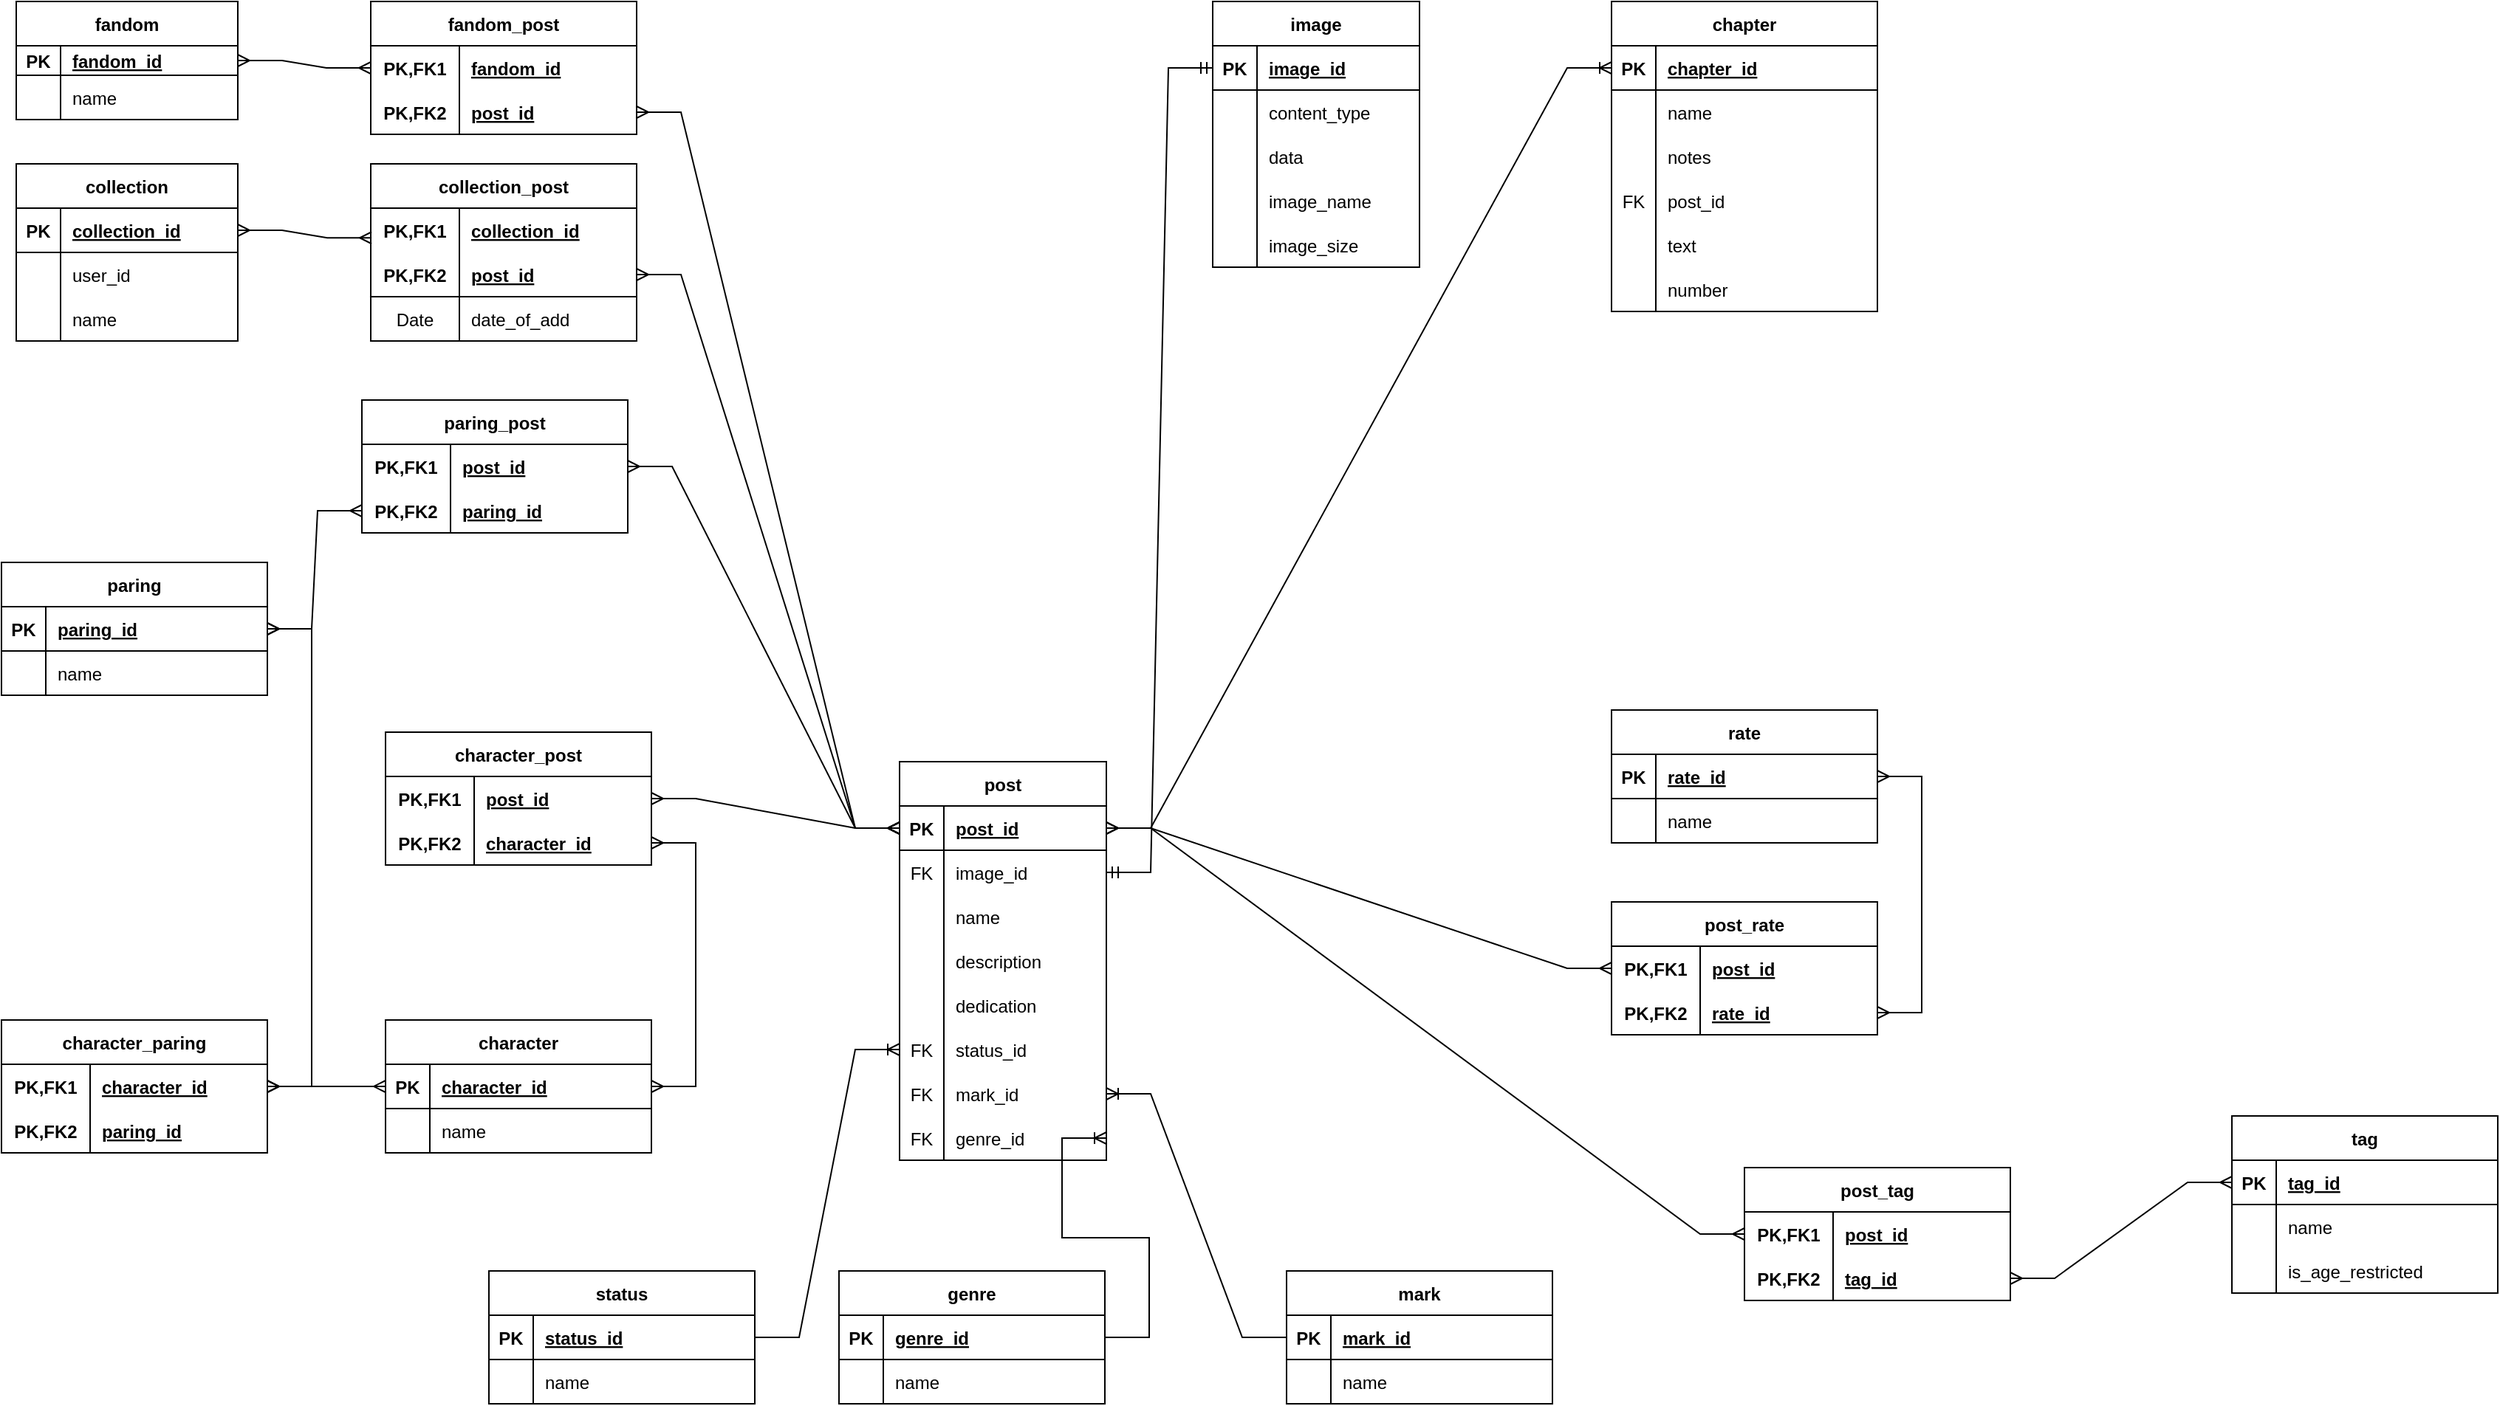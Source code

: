 <mxfile version="20.7.4" type="device"><diagram id="AUOyvND4ZTGH23xvvgch" name="Страница 1"><mxGraphModel dx="1722" dy="846" grid="1" gridSize="10" guides="1" tooltips="1" connect="1" arrows="1" fold="1" page="1" pageScale="1" pageWidth="827" pageHeight="1169" math="0" shadow="0"><root><mxCell id="0"/><mxCell id="1" parent="0"/><mxCell id="bcEEdu-v89f3usAvmzzI-1" value="collection" style="shape=table;startSize=30;container=1;collapsible=1;childLayout=tableLayout;fixedRows=1;rowLines=0;fontStyle=1;align=center;resizeLast=1;" vertex="1" parent="1"><mxGeometry x="90" y="120" width="150" height="120" as="geometry"/></mxCell><mxCell id="bcEEdu-v89f3usAvmzzI-2" value="" style="shape=tableRow;horizontal=0;startSize=0;swimlaneHead=0;swimlaneBody=0;fillColor=none;collapsible=0;dropTarget=0;points=[[0,0.5],[1,0.5]];portConstraint=eastwest;top=0;left=0;right=0;bottom=1;" vertex="1" parent="bcEEdu-v89f3usAvmzzI-1"><mxGeometry y="30" width="150" height="30" as="geometry"/></mxCell><mxCell id="bcEEdu-v89f3usAvmzzI-3" value="PK" style="shape=partialRectangle;connectable=0;fillColor=none;top=0;left=0;bottom=0;right=0;fontStyle=1;overflow=hidden;" vertex="1" parent="bcEEdu-v89f3usAvmzzI-2"><mxGeometry width="30" height="30" as="geometry"><mxRectangle width="30" height="30" as="alternateBounds"/></mxGeometry></mxCell><mxCell id="bcEEdu-v89f3usAvmzzI-4" value="collection_id" style="shape=partialRectangle;connectable=0;fillColor=none;top=0;left=0;bottom=0;right=0;align=left;spacingLeft=6;fontStyle=5;overflow=hidden;" vertex="1" parent="bcEEdu-v89f3usAvmzzI-2"><mxGeometry x="30" width="120" height="30" as="geometry"><mxRectangle width="120" height="30" as="alternateBounds"/></mxGeometry></mxCell><mxCell id="bcEEdu-v89f3usAvmzzI-343" value="" style="shape=tableRow;horizontal=0;startSize=0;swimlaneHead=0;swimlaneBody=0;fillColor=none;collapsible=0;dropTarget=0;points=[[0,0.5],[1,0.5]];portConstraint=eastwest;top=0;left=0;right=0;bottom=0;" vertex="1" parent="bcEEdu-v89f3usAvmzzI-1"><mxGeometry y="60" width="150" height="30" as="geometry"/></mxCell><mxCell id="bcEEdu-v89f3usAvmzzI-344" value="" style="shape=partialRectangle;connectable=0;fillColor=none;top=0;left=0;bottom=0;right=0;editable=1;overflow=hidden;" vertex="1" parent="bcEEdu-v89f3usAvmzzI-343"><mxGeometry width="30" height="30" as="geometry"><mxRectangle width="30" height="30" as="alternateBounds"/></mxGeometry></mxCell><mxCell id="bcEEdu-v89f3usAvmzzI-345" value="user_id" style="shape=partialRectangle;connectable=0;fillColor=none;top=0;left=0;bottom=0;right=0;align=left;spacingLeft=6;overflow=hidden;" vertex="1" parent="bcEEdu-v89f3usAvmzzI-343"><mxGeometry x="30" width="120" height="30" as="geometry"><mxRectangle width="120" height="30" as="alternateBounds"/></mxGeometry></mxCell><mxCell id="bcEEdu-v89f3usAvmzzI-5" value="" style="shape=tableRow;horizontal=0;startSize=0;swimlaneHead=0;swimlaneBody=0;fillColor=none;collapsible=0;dropTarget=0;points=[[0,0.5],[1,0.5]];portConstraint=eastwest;top=0;left=0;right=0;bottom=0;" vertex="1" parent="bcEEdu-v89f3usAvmzzI-1"><mxGeometry y="90" width="150" height="30" as="geometry"/></mxCell><mxCell id="bcEEdu-v89f3usAvmzzI-6" value="" style="shape=partialRectangle;connectable=0;fillColor=none;top=0;left=0;bottom=0;right=0;editable=1;overflow=hidden;" vertex="1" parent="bcEEdu-v89f3usAvmzzI-5"><mxGeometry width="30" height="30" as="geometry"><mxRectangle width="30" height="30" as="alternateBounds"/></mxGeometry></mxCell><mxCell id="bcEEdu-v89f3usAvmzzI-7" value="name" style="shape=partialRectangle;connectable=0;fillColor=none;top=0;left=0;bottom=0;right=0;align=left;spacingLeft=6;overflow=hidden;" vertex="1" parent="bcEEdu-v89f3usAvmzzI-5"><mxGeometry x="30" width="120" height="30" as="geometry"><mxRectangle width="120" height="30" as="alternateBounds"/></mxGeometry></mxCell><mxCell id="bcEEdu-v89f3usAvmzzI-15" value="post" style="shape=table;startSize=30;container=1;collapsible=1;childLayout=tableLayout;fixedRows=1;rowLines=0;fontStyle=1;align=center;resizeLast=1;" vertex="1" parent="1"><mxGeometry x="688" y="525" width="140" height="270" as="geometry"/></mxCell><mxCell id="bcEEdu-v89f3usAvmzzI-16" value="" style="shape=tableRow;horizontal=0;startSize=0;swimlaneHead=0;swimlaneBody=0;fillColor=none;collapsible=0;dropTarget=0;points=[[0,0.5],[1,0.5]];portConstraint=eastwest;top=0;left=0;right=0;bottom=1;" vertex="1" parent="bcEEdu-v89f3usAvmzzI-15"><mxGeometry y="30" width="140" height="30" as="geometry"/></mxCell><mxCell id="bcEEdu-v89f3usAvmzzI-17" value="PK" style="shape=partialRectangle;connectable=0;fillColor=none;top=0;left=0;bottom=0;right=0;fontStyle=1;overflow=hidden;" vertex="1" parent="bcEEdu-v89f3usAvmzzI-16"><mxGeometry width="30" height="30" as="geometry"><mxRectangle width="30" height="30" as="alternateBounds"/></mxGeometry></mxCell><mxCell id="bcEEdu-v89f3usAvmzzI-18" value="post_id" style="shape=partialRectangle;connectable=0;fillColor=none;top=0;left=0;bottom=0;right=0;align=left;spacingLeft=6;fontStyle=5;overflow=hidden;" vertex="1" parent="bcEEdu-v89f3usAvmzzI-16"><mxGeometry x="30" width="110" height="30" as="geometry"><mxRectangle width="110" height="30" as="alternateBounds"/></mxGeometry></mxCell><mxCell id="bcEEdu-v89f3usAvmzzI-19" value="" style="shape=tableRow;horizontal=0;startSize=0;swimlaneHead=0;swimlaneBody=0;fillColor=none;collapsible=0;dropTarget=0;points=[[0,0.5],[1,0.5]];portConstraint=eastwest;top=0;left=0;right=0;bottom=0;" vertex="1" parent="bcEEdu-v89f3usAvmzzI-15"><mxGeometry y="60" width="140" height="30" as="geometry"/></mxCell><mxCell id="bcEEdu-v89f3usAvmzzI-20" value="FK" style="shape=partialRectangle;connectable=0;fillColor=none;top=0;left=0;bottom=0;right=0;editable=1;overflow=hidden;" vertex="1" parent="bcEEdu-v89f3usAvmzzI-19"><mxGeometry width="30" height="30" as="geometry"><mxRectangle width="30" height="30" as="alternateBounds"/></mxGeometry></mxCell><mxCell id="bcEEdu-v89f3usAvmzzI-21" value="image_id" style="shape=partialRectangle;connectable=0;fillColor=none;top=0;left=0;bottom=0;right=0;align=left;spacingLeft=6;overflow=hidden;" vertex="1" parent="bcEEdu-v89f3usAvmzzI-19"><mxGeometry x="30" width="110" height="30" as="geometry"><mxRectangle width="110" height="30" as="alternateBounds"/></mxGeometry></mxCell><mxCell id="bcEEdu-v89f3usAvmzzI-22" value="" style="shape=tableRow;horizontal=0;startSize=0;swimlaneHead=0;swimlaneBody=0;fillColor=none;collapsible=0;dropTarget=0;points=[[0,0.5],[1,0.5]];portConstraint=eastwest;top=0;left=0;right=0;bottom=0;" vertex="1" parent="bcEEdu-v89f3usAvmzzI-15"><mxGeometry y="90" width="140" height="30" as="geometry"/></mxCell><mxCell id="bcEEdu-v89f3usAvmzzI-23" value="" style="shape=partialRectangle;connectable=0;fillColor=none;top=0;left=0;bottom=0;right=0;editable=1;overflow=hidden;" vertex="1" parent="bcEEdu-v89f3usAvmzzI-22"><mxGeometry width="30" height="30" as="geometry"><mxRectangle width="30" height="30" as="alternateBounds"/></mxGeometry></mxCell><mxCell id="bcEEdu-v89f3usAvmzzI-24" value="name" style="shape=partialRectangle;connectable=0;fillColor=none;top=0;left=0;bottom=0;right=0;align=left;spacingLeft=6;overflow=hidden;" vertex="1" parent="bcEEdu-v89f3usAvmzzI-22"><mxGeometry x="30" width="110" height="30" as="geometry"><mxRectangle width="110" height="30" as="alternateBounds"/></mxGeometry></mxCell><mxCell id="bcEEdu-v89f3usAvmzzI-118" value="" style="shape=tableRow;horizontal=0;startSize=0;swimlaneHead=0;swimlaneBody=0;fillColor=none;collapsible=0;dropTarget=0;points=[[0,0.5],[1,0.5]];portConstraint=eastwest;top=0;left=0;right=0;bottom=0;" vertex="1" parent="bcEEdu-v89f3usAvmzzI-15"><mxGeometry y="120" width="140" height="30" as="geometry"/></mxCell><mxCell id="bcEEdu-v89f3usAvmzzI-119" value="" style="shape=partialRectangle;connectable=0;fillColor=none;top=0;left=0;bottom=0;right=0;editable=1;overflow=hidden;" vertex="1" parent="bcEEdu-v89f3usAvmzzI-118"><mxGeometry width="30" height="30" as="geometry"><mxRectangle width="30" height="30" as="alternateBounds"/></mxGeometry></mxCell><mxCell id="bcEEdu-v89f3usAvmzzI-120" value="description" style="shape=partialRectangle;connectable=0;fillColor=none;top=0;left=0;bottom=0;right=0;align=left;spacingLeft=6;overflow=hidden;" vertex="1" parent="bcEEdu-v89f3usAvmzzI-118"><mxGeometry x="30" width="110" height="30" as="geometry"><mxRectangle width="110" height="30" as="alternateBounds"/></mxGeometry></mxCell><mxCell id="bcEEdu-v89f3usAvmzzI-121" value="" style="shape=tableRow;horizontal=0;startSize=0;swimlaneHead=0;swimlaneBody=0;fillColor=none;collapsible=0;dropTarget=0;points=[[0,0.5],[1,0.5]];portConstraint=eastwest;top=0;left=0;right=0;bottom=0;" vertex="1" parent="bcEEdu-v89f3usAvmzzI-15"><mxGeometry y="150" width="140" height="30" as="geometry"/></mxCell><mxCell id="bcEEdu-v89f3usAvmzzI-122" value="" style="shape=partialRectangle;connectable=0;fillColor=none;top=0;left=0;bottom=0;right=0;editable=1;overflow=hidden;" vertex="1" parent="bcEEdu-v89f3usAvmzzI-121"><mxGeometry width="30" height="30" as="geometry"><mxRectangle width="30" height="30" as="alternateBounds"/></mxGeometry></mxCell><mxCell id="bcEEdu-v89f3usAvmzzI-123" value="dedication" style="shape=partialRectangle;connectable=0;fillColor=none;top=0;left=0;bottom=0;right=0;align=left;spacingLeft=6;overflow=hidden;" vertex="1" parent="bcEEdu-v89f3usAvmzzI-121"><mxGeometry x="30" width="110" height="30" as="geometry"><mxRectangle width="110" height="30" as="alternateBounds"/></mxGeometry></mxCell><mxCell id="bcEEdu-v89f3usAvmzzI-124" value="" style="shape=tableRow;horizontal=0;startSize=0;swimlaneHead=0;swimlaneBody=0;fillColor=none;collapsible=0;dropTarget=0;points=[[0,0.5],[1,0.5]];portConstraint=eastwest;top=0;left=0;right=0;bottom=0;" vertex="1" parent="bcEEdu-v89f3usAvmzzI-15"><mxGeometry y="180" width="140" height="30" as="geometry"/></mxCell><mxCell id="bcEEdu-v89f3usAvmzzI-125" value="FK" style="shape=partialRectangle;connectable=0;fillColor=none;top=0;left=0;bottom=0;right=0;editable=1;overflow=hidden;" vertex="1" parent="bcEEdu-v89f3usAvmzzI-124"><mxGeometry width="30" height="30" as="geometry"><mxRectangle width="30" height="30" as="alternateBounds"/></mxGeometry></mxCell><mxCell id="bcEEdu-v89f3usAvmzzI-126" value="status_id" style="shape=partialRectangle;connectable=0;fillColor=none;top=0;left=0;bottom=0;right=0;align=left;spacingLeft=6;overflow=hidden;" vertex="1" parent="bcEEdu-v89f3usAvmzzI-124"><mxGeometry x="30" width="110" height="30" as="geometry"><mxRectangle width="110" height="30" as="alternateBounds"/></mxGeometry></mxCell><mxCell id="bcEEdu-v89f3usAvmzzI-308" value="" style="shape=tableRow;horizontal=0;startSize=0;swimlaneHead=0;swimlaneBody=0;fillColor=none;collapsible=0;dropTarget=0;points=[[0,0.5],[1,0.5]];portConstraint=eastwest;top=0;left=0;right=0;bottom=0;" vertex="1" parent="bcEEdu-v89f3usAvmzzI-15"><mxGeometry y="210" width="140" height="30" as="geometry"/></mxCell><mxCell id="bcEEdu-v89f3usAvmzzI-309" value="FK" style="shape=partialRectangle;connectable=0;fillColor=none;top=0;left=0;bottom=0;right=0;editable=1;overflow=hidden;" vertex="1" parent="bcEEdu-v89f3usAvmzzI-308"><mxGeometry width="30" height="30" as="geometry"><mxRectangle width="30" height="30" as="alternateBounds"/></mxGeometry></mxCell><mxCell id="bcEEdu-v89f3usAvmzzI-310" value="mark_id" style="shape=partialRectangle;connectable=0;fillColor=none;top=0;left=0;bottom=0;right=0;align=left;spacingLeft=6;overflow=hidden;" vertex="1" parent="bcEEdu-v89f3usAvmzzI-308"><mxGeometry x="30" width="110" height="30" as="geometry"><mxRectangle width="110" height="30" as="alternateBounds"/></mxGeometry></mxCell><mxCell id="bcEEdu-v89f3usAvmzzI-25" value="" style="shape=tableRow;horizontal=0;startSize=0;swimlaneHead=0;swimlaneBody=0;fillColor=none;collapsible=0;dropTarget=0;points=[[0,0.5],[1,0.5]];portConstraint=eastwest;top=0;left=0;right=0;bottom=0;" vertex="1" parent="bcEEdu-v89f3usAvmzzI-15"><mxGeometry y="240" width="140" height="30" as="geometry"/></mxCell><mxCell id="bcEEdu-v89f3usAvmzzI-26" value="FK" style="shape=partialRectangle;connectable=0;fillColor=none;top=0;left=0;bottom=0;right=0;editable=1;overflow=hidden;" vertex="1" parent="bcEEdu-v89f3usAvmzzI-25"><mxGeometry width="30" height="30" as="geometry"><mxRectangle width="30" height="30" as="alternateBounds"/></mxGeometry></mxCell><mxCell id="bcEEdu-v89f3usAvmzzI-27" value="genre_id" style="shape=partialRectangle;connectable=0;fillColor=none;top=0;left=0;bottom=0;right=0;align=left;spacingLeft=6;overflow=hidden;" vertex="1" parent="bcEEdu-v89f3usAvmzzI-25"><mxGeometry x="30" width="110" height="30" as="geometry"><mxRectangle width="110" height="30" as="alternateBounds"/></mxGeometry></mxCell><mxCell id="bcEEdu-v89f3usAvmzzI-28" value="image" style="shape=table;startSize=30;container=1;collapsible=1;childLayout=tableLayout;fixedRows=1;rowLines=0;fontStyle=1;align=center;resizeLast=1;" vertex="1" parent="1"><mxGeometry x="900" y="10" width="140" height="180" as="geometry"><mxRectangle x="600" y="230" width="80" height="30" as="alternateBounds"/></mxGeometry></mxCell><mxCell id="bcEEdu-v89f3usAvmzzI-29" value="" style="shape=tableRow;horizontal=0;startSize=0;swimlaneHead=0;swimlaneBody=0;fillColor=none;collapsible=0;dropTarget=0;points=[[0,0.5],[1,0.5]];portConstraint=eastwest;top=0;left=0;right=0;bottom=1;" vertex="1" parent="bcEEdu-v89f3usAvmzzI-28"><mxGeometry y="30" width="140" height="30" as="geometry"/></mxCell><mxCell id="bcEEdu-v89f3usAvmzzI-30" value="PK" style="shape=partialRectangle;connectable=0;fillColor=none;top=0;left=0;bottom=0;right=0;fontStyle=1;overflow=hidden;" vertex="1" parent="bcEEdu-v89f3usAvmzzI-29"><mxGeometry width="30" height="30" as="geometry"><mxRectangle width="30" height="30" as="alternateBounds"/></mxGeometry></mxCell><mxCell id="bcEEdu-v89f3usAvmzzI-31" value="image_id" style="shape=partialRectangle;connectable=0;fillColor=none;top=0;left=0;bottom=0;right=0;align=left;spacingLeft=6;fontStyle=5;overflow=hidden;" vertex="1" parent="bcEEdu-v89f3usAvmzzI-29"><mxGeometry x="30" width="110" height="30" as="geometry"><mxRectangle width="110" height="30" as="alternateBounds"/></mxGeometry></mxCell><mxCell id="bcEEdu-v89f3usAvmzzI-32" value="" style="shape=tableRow;horizontal=0;startSize=0;swimlaneHead=0;swimlaneBody=0;fillColor=none;collapsible=0;dropTarget=0;points=[[0,0.5],[1,0.5]];portConstraint=eastwest;top=0;left=0;right=0;bottom=0;" vertex="1" parent="bcEEdu-v89f3usAvmzzI-28"><mxGeometry y="60" width="140" height="30" as="geometry"/></mxCell><mxCell id="bcEEdu-v89f3usAvmzzI-33" value="" style="shape=partialRectangle;connectable=0;fillColor=none;top=0;left=0;bottom=0;right=0;editable=1;overflow=hidden;" vertex="1" parent="bcEEdu-v89f3usAvmzzI-32"><mxGeometry width="30" height="30" as="geometry"><mxRectangle width="30" height="30" as="alternateBounds"/></mxGeometry></mxCell><mxCell id="bcEEdu-v89f3usAvmzzI-34" value="content_type" style="shape=partialRectangle;connectable=0;fillColor=none;top=0;left=0;bottom=0;right=0;align=left;spacingLeft=6;overflow=hidden;" vertex="1" parent="bcEEdu-v89f3usAvmzzI-32"><mxGeometry x="30" width="110" height="30" as="geometry"><mxRectangle width="110" height="30" as="alternateBounds"/></mxGeometry></mxCell><mxCell id="bcEEdu-v89f3usAvmzzI-35" value="" style="shape=tableRow;horizontal=0;startSize=0;swimlaneHead=0;swimlaneBody=0;fillColor=none;collapsible=0;dropTarget=0;points=[[0,0.5],[1,0.5]];portConstraint=eastwest;top=0;left=0;right=0;bottom=0;" vertex="1" parent="bcEEdu-v89f3usAvmzzI-28"><mxGeometry y="90" width="140" height="30" as="geometry"/></mxCell><mxCell id="bcEEdu-v89f3usAvmzzI-36" value="" style="shape=partialRectangle;connectable=0;fillColor=none;top=0;left=0;bottom=0;right=0;editable=1;overflow=hidden;" vertex="1" parent="bcEEdu-v89f3usAvmzzI-35"><mxGeometry width="30" height="30" as="geometry"><mxRectangle width="30" height="30" as="alternateBounds"/></mxGeometry></mxCell><mxCell id="bcEEdu-v89f3usAvmzzI-37" value="data" style="shape=partialRectangle;connectable=0;fillColor=none;top=0;left=0;bottom=0;right=0;align=left;spacingLeft=6;overflow=hidden;" vertex="1" parent="bcEEdu-v89f3usAvmzzI-35"><mxGeometry x="30" width="110" height="30" as="geometry"><mxRectangle width="110" height="30" as="alternateBounds"/></mxGeometry></mxCell><mxCell id="bcEEdu-v89f3usAvmzzI-38" value="" style="shape=tableRow;horizontal=0;startSize=0;swimlaneHead=0;swimlaneBody=0;fillColor=none;collapsible=0;dropTarget=0;points=[[0,0.5],[1,0.5]];portConstraint=eastwest;top=0;left=0;right=0;bottom=0;" vertex="1" parent="bcEEdu-v89f3usAvmzzI-28"><mxGeometry y="120" width="140" height="30" as="geometry"/></mxCell><mxCell id="bcEEdu-v89f3usAvmzzI-39" value="" style="shape=partialRectangle;connectable=0;fillColor=none;top=0;left=0;bottom=0;right=0;editable=1;overflow=hidden;" vertex="1" parent="bcEEdu-v89f3usAvmzzI-38"><mxGeometry width="30" height="30" as="geometry"><mxRectangle width="30" height="30" as="alternateBounds"/></mxGeometry></mxCell><mxCell id="bcEEdu-v89f3usAvmzzI-40" value="image_name" style="shape=partialRectangle;connectable=0;fillColor=none;top=0;left=0;bottom=0;right=0;align=left;spacingLeft=6;overflow=hidden;" vertex="1" parent="bcEEdu-v89f3usAvmzzI-38"><mxGeometry x="30" width="110" height="30" as="geometry"><mxRectangle width="110" height="30" as="alternateBounds"/></mxGeometry></mxCell><mxCell id="bcEEdu-v89f3usAvmzzI-41" value="" style="shape=tableRow;horizontal=0;startSize=0;swimlaneHead=0;swimlaneBody=0;fillColor=none;collapsible=0;dropTarget=0;points=[[0,0.5],[1,0.5]];portConstraint=eastwest;top=0;left=0;right=0;bottom=0;" vertex="1" parent="bcEEdu-v89f3usAvmzzI-28"><mxGeometry y="150" width="140" height="30" as="geometry"/></mxCell><mxCell id="bcEEdu-v89f3usAvmzzI-42" value="" style="shape=partialRectangle;connectable=0;fillColor=none;top=0;left=0;bottom=0;right=0;editable=1;overflow=hidden;" vertex="1" parent="bcEEdu-v89f3usAvmzzI-41"><mxGeometry width="30" height="30" as="geometry"><mxRectangle width="30" height="30" as="alternateBounds"/></mxGeometry></mxCell><mxCell id="bcEEdu-v89f3usAvmzzI-43" value="image_size" style="shape=partialRectangle;connectable=0;fillColor=none;top=0;left=0;bottom=0;right=0;align=left;spacingLeft=6;overflow=hidden;" vertex="1" parent="bcEEdu-v89f3usAvmzzI-41"><mxGeometry x="30" width="110" height="30" as="geometry"><mxRectangle width="110" height="30" as="alternateBounds"/></mxGeometry></mxCell><mxCell id="bcEEdu-v89f3usAvmzzI-44" value="" style="edgeStyle=entityRelationEdgeStyle;fontSize=12;html=1;endArrow=ERmandOne;startArrow=ERmandOne;rounded=0;entryX=1;entryY=0.5;entryDx=0;entryDy=0;exitX=0;exitY=0.5;exitDx=0;exitDy=0;" edge="1" parent="1" source="bcEEdu-v89f3usAvmzzI-29" target="bcEEdu-v89f3usAvmzzI-19"><mxGeometry width="100" height="100" relative="1" as="geometry"><mxPoint x="360" y="350" as="sourcePoint"/><mxPoint x="460" y="250" as="targetPoint"/></mxGeometry></mxCell><mxCell id="bcEEdu-v89f3usAvmzzI-45" value="fandom" style="shape=table;startSize=30;container=1;collapsible=1;childLayout=tableLayout;fixedRows=1;rowLines=0;fontStyle=1;align=center;resizeLast=1;" vertex="1" parent="1"><mxGeometry x="90" y="10" width="150" height="80" as="geometry"/></mxCell><mxCell id="bcEEdu-v89f3usAvmzzI-46" value="" style="shape=tableRow;horizontal=0;startSize=0;swimlaneHead=0;swimlaneBody=0;fillColor=none;collapsible=0;dropTarget=0;points=[[0,0.5],[1,0.5]];portConstraint=eastwest;top=0;left=0;right=0;bottom=1;" vertex="1" parent="bcEEdu-v89f3usAvmzzI-45"><mxGeometry y="30" width="150" height="20" as="geometry"/></mxCell><mxCell id="bcEEdu-v89f3usAvmzzI-47" value="PK" style="shape=partialRectangle;connectable=0;fillColor=none;top=0;left=0;bottom=0;right=0;fontStyle=1;overflow=hidden;" vertex="1" parent="bcEEdu-v89f3usAvmzzI-46"><mxGeometry width="30" height="20" as="geometry"><mxRectangle width="30" height="20" as="alternateBounds"/></mxGeometry></mxCell><mxCell id="bcEEdu-v89f3usAvmzzI-48" value="fandom_id" style="shape=partialRectangle;connectable=0;fillColor=none;top=0;left=0;bottom=0;right=0;align=left;spacingLeft=6;fontStyle=5;overflow=hidden;" vertex="1" parent="bcEEdu-v89f3usAvmzzI-46"><mxGeometry x="30" width="120" height="20" as="geometry"><mxRectangle width="120" height="20" as="alternateBounds"/></mxGeometry></mxCell><mxCell id="bcEEdu-v89f3usAvmzzI-49" value="" style="shape=tableRow;horizontal=0;startSize=0;swimlaneHead=0;swimlaneBody=0;fillColor=none;collapsible=0;dropTarget=0;points=[[0,0.5],[1,0.5]];portConstraint=eastwest;top=0;left=0;right=0;bottom=0;" vertex="1" parent="bcEEdu-v89f3usAvmzzI-45"><mxGeometry y="50" width="150" height="30" as="geometry"/></mxCell><mxCell id="bcEEdu-v89f3usAvmzzI-50" value="" style="shape=partialRectangle;connectable=0;fillColor=none;top=0;left=0;bottom=0;right=0;editable=1;overflow=hidden;" vertex="1" parent="bcEEdu-v89f3usAvmzzI-49"><mxGeometry width="30" height="30" as="geometry"><mxRectangle width="30" height="30" as="alternateBounds"/></mxGeometry></mxCell><mxCell id="bcEEdu-v89f3usAvmzzI-51" value="name" style="shape=partialRectangle;connectable=0;fillColor=none;top=0;left=0;bottom=0;right=0;align=left;spacingLeft=6;overflow=hidden;" vertex="1" parent="bcEEdu-v89f3usAvmzzI-49"><mxGeometry x="30" width="120" height="30" as="geometry"><mxRectangle width="120" height="30" as="alternateBounds"/></mxGeometry></mxCell><mxCell id="bcEEdu-v89f3usAvmzzI-58" value="collection_post" style="shape=table;startSize=30;container=1;collapsible=1;childLayout=tableLayout;fixedRows=1;rowLines=0;fontStyle=1;align=center;resizeLast=1;" vertex="1" parent="1"><mxGeometry x="330" y="120" width="180" height="120" as="geometry"/></mxCell><mxCell id="bcEEdu-v89f3usAvmzzI-59" value="" style="shape=tableRow;horizontal=0;startSize=0;swimlaneHead=0;swimlaneBody=0;fillColor=none;collapsible=0;dropTarget=0;points=[[0,0.5],[1,0.5]];portConstraint=eastwest;top=0;left=0;right=0;bottom=0;" vertex="1" parent="bcEEdu-v89f3usAvmzzI-58"><mxGeometry y="30" width="180" height="30" as="geometry"/></mxCell><mxCell id="bcEEdu-v89f3usAvmzzI-60" value="PK,FK1" style="shape=partialRectangle;connectable=0;fillColor=none;top=0;left=0;bottom=0;right=0;fontStyle=1;overflow=hidden;" vertex="1" parent="bcEEdu-v89f3usAvmzzI-59"><mxGeometry width="60" height="30" as="geometry"><mxRectangle width="60" height="30" as="alternateBounds"/></mxGeometry></mxCell><mxCell id="bcEEdu-v89f3usAvmzzI-61" value="collection_id" style="shape=partialRectangle;connectable=0;fillColor=none;top=0;left=0;bottom=0;right=0;align=left;spacingLeft=6;fontStyle=5;overflow=hidden;" vertex="1" parent="bcEEdu-v89f3usAvmzzI-59"><mxGeometry x="60" width="120" height="30" as="geometry"><mxRectangle width="120" height="30" as="alternateBounds"/></mxGeometry></mxCell><mxCell id="bcEEdu-v89f3usAvmzzI-62" value="" style="shape=tableRow;horizontal=0;startSize=0;swimlaneHead=0;swimlaneBody=0;fillColor=none;collapsible=0;dropTarget=0;points=[[0,0.5],[1,0.5]];portConstraint=eastwest;top=0;left=0;right=0;bottom=1;" vertex="1" parent="bcEEdu-v89f3usAvmzzI-58"><mxGeometry y="60" width="180" height="30" as="geometry"/></mxCell><mxCell id="bcEEdu-v89f3usAvmzzI-63" value="PK,FK2" style="shape=partialRectangle;connectable=0;fillColor=none;top=0;left=0;bottom=0;right=0;fontStyle=1;overflow=hidden;" vertex="1" parent="bcEEdu-v89f3usAvmzzI-62"><mxGeometry width="60" height="30" as="geometry"><mxRectangle width="60" height="30" as="alternateBounds"/></mxGeometry></mxCell><mxCell id="bcEEdu-v89f3usAvmzzI-64" value="post_id" style="shape=partialRectangle;connectable=0;fillColor=none;top=0;left=0;bottom=0;right=0;align=left;spacingLeft=6;fontStyle=5;overflow=hidden;" vertex="1" parent="bcEEdu-v89f3usAvmzzI-62"><mxGeometry x="60" width="120" height="30" as="geometry"><mxRectangle width="120" height="30" as="alternateBounds"/></mxGeometry></mxCell><mxCell id="bcEEdu-v89f3usAvmzzI-65" value="" style="shape=tableRow;horizontal=0;startSize=0;swimlaneHead=0;swimlaneBody=0;fillColor=none;collapsible=0;dropTarget=0;points=[[0,0.5],[1,0.5]];portConstraint=eastwest;top=0;left=0;right=0;bottom=0;" vertex="1" parent="bcEEdu-v89f3usAvmzzI-58"><mxGeometry y="90" width="180" height="30" as="geometry"/></mxCell><mxCell id="bcEEdu-v89f3usAvmzzI-66" value="Date" style="shape=partialRectangle;connectable=0;fillColor=none;top=0;left=0;bottom=0;right=0;editable=1;overflow=hidden;" vertex="1" parent="bcEEdu-v89f3usAvmzzI-65"><mxGeometry width="60" height="30" as="geometry"><mxRectangle width="60" height="30" as="alternateBounds"/></mxGeometry></mxCell><mxCell id="bcEEdu-v89f3usAvmzzI-67" value="date_of_add" style="shape=partialRectangle;connectable=0;fillColor=none;top=0;left=0;bottom=0;right=0;align=left;spacingLeft=6;overflow=hidden;" vertex="1" parent="bcEEdu-v89f3usAvmzzI-65"><mxGeometry x="60" width="120" height="30" as="geometry"><mxRectangle width="120" height="30" as="alternateBounds"/></mxGeometry></mxCell><mxCell id="bcEEdu-v89f3usAvmzzI-87" value="fandom_post" style="shape=table;startSize=30;container=1;collapsible=1;childLayout=tableLayout;fixedRows=1;rowLines=0;fontStyle=1;align=center;resizeLast=1;" vertex="1" parent="1"><mxGeometry x="330" y="10" width="180" height="90" as="geometry"/></mxCell><mxCell id="bcEEdu-v89f3usAvmzzI-88" value="" style="shape=tableRow;horizontal=0;startSize=0;swimlaneHead=0;swimlaneBody=0;fillColor=none;collapsible=0;dropTarget=0;points=[[0,0.5],[1,0.5]];portConstraint=eastwest;top=0;left=0;right=0;bottom=0;" vertex="1" parent="bcEEdu-v89f3usAvmzzI-87"><mxGeometry y="30" width="180" height="30" as="geometry"/></mxCell><mxCell id="bcEEdu-v89f3usAvmzzI-89" value="PK,FK1" style="shape=partialRectangle;connectable=0;fillColor=none;top=0;left=0;bottom=0;right=0;fontStyle=1;overflow=hidden;" vertex="1" parent="bcEEdu-v89f3usAvmzzI-88"><mxGeometry width="60" height="30" as="geometry"><mxRectangle width="60" height="30" as="alternateBounds"/></mxGeometry></mxCell><mxCell id="bcEEdu-v89f3usAvmzzI-90" value="fandom_id" style="shape=partialRectangle;connectable=0;fillColor=none;top=0;left=0;bottom=0;right=0;align=left;spacingLeft=6;fontStyle=5;overflow=hidden;" vertex="1" parent="bcEEdu-v89f3usAvmzzI-88"><mxGeometry x="60" width="120" height="30" as="geometry"><mxRectangle width="120" height="30" as="alternateBounds"/></mxGeometry></mxCell><mxCell id="bcEEdu-v89f3usAvmzzI-91" value="" style="shape=tableRow;horizontal=0;startSize=0;swimlaneHead=0;swimlaneBody=0;fillColor=none;collapsible=0;dropTarget=0;points=[[0,0.5],[1,0.5]];portConstraint=eastwest;top=0;left=0;right=0;bottom=1;" vertex="1" parent="bcEEdu-v89f3usAvmzzI-87"><mxGeometry y="60" width="180" height="30" as="geometry"/></mxCell><mxCell id="bcEEdu-v89f3usAvmzzI-92" value="PK,FK2" style="shape=partialRectangle;connectable=0;fillColor=none;top=0;left=0;bottom=0;right=0;fontStyle=1;overflow=hidden;" vertex="1" parent="bcEEdu-v89f3usAvmzzI-91"><mxGeometry width="60" height="30" as="geometry"><mxRectangle width="60" height="30" as="alternateBounds"/></mxGeometry></mxCell><mxCell id="bcEEdu-v89f3usAvmzzI-93" value="post_id" style="shape=partialRectangle;connectable=0;fillColor=none;top=0;left=0;bottom=0;right=0;align=left;spacingLeft=6;fontStyle=5;overflow=hidden;" vertex="1" parent="bcEEdu-v89f3usAvmzzI-91"><mxGeometry x="60" width="120" height="30" as="geometry"><mxRectangle width="120" height="30" as="alternateBounds"/></mxGeometry></mxCell><mxCell id="bcEEdu-v89f3usAvmzzI-100" value="" style="edgeStyle=entityRelationEdgeStyle;fontSize=12;html=1;endArrow=ERmany;startArrow=ERmany;rounded=0;entryX=0;entryY=0.5;entryDx=0;entryDy=0;exitX=1;exitY=0.5;exitDx=0;exitDy=0;" edge="1" parent="1" source="bcEEdu-v89f3usAvmzzI-91" target="bcEEdu-v89f3usAvmzzI-16"><mxGeometry width="100" height="100" relative="1" as="geometry"><mxPoint x="300" y="290" as="sourcePoint"/><mxPoint x="400" y="190" as="targetPoint"/></mxGeometry></mxCell><mxCell id="bcEEdu-v89f3usAvmzzI-101" value="" style="edgeStyle=entityRelationEdgeStyle;fontSize=12;html=1;endArrow=ERmany;startArrow=ERmany;rounded=0;entryX=0;entryY=0.5;entryDx=0;entryDy=0;exitX=1;exitY=0.5;exitDx=0;exitDy=0;" edge="1" parent="1" source="bcEEdu-v89f3usAvmzzI-46" target="bcEEdu-v89f3usAvmzzI-88"><mxGeometry width="100" height="100" relative="1" as="geometry"><mxPoint x="360" y="350" as="sourcePoint"/><mxPoint x="460" y="250" as="targetPoint"/></mxGeometry></mxCell><mxCell id="bcEEdu-v89f3usAvmzzI-103" value="" style="edgeStyle=entityRelationEdgeStyle;fontSize=12;html=1;endArrow=ERmany;startArrow=ERmany;rounded=0;exitX=1;exitY=0.5;exitDx=0;exitDy=0;entryX=0.003;entryY=0.671;entryDx=0;entryDy=0;entryPerimeter=0;" edge="1" parent="1" source="bcEEdu-v89f3usAvmzzI-2" target="bcEEdu-v89f3usAvmzzI-59"><mxGeometry width="100" height="100" relative="1" as="geometry"><mxPoint x="270" y="450" as="sourcePoint"/><mxPoint x="370" y="350" as="targetPoint"/></mxGeometry></mxCell><mxCell id="bcEEdu-v89f3usAvmzzI-104" value="" style="edgeStyle=entityRelationEdgeStyle;fontSize=12;html=1;endArrow=ERmany;startArrow=ERmany;rounded=0;entryX=0;entryY=0.5;entryDx=0;entryDy=0;exitX=1;exitY=0.5;exitDx=0;exitDy=0;" edge="1" parent="1" source="bcEEdu-v89f3usAvmzzI-62" target="bcEEdu-v89f3usAvmzzI-16"><mxGeometry x="1" y="-106" width="100" height="100" relative="1" as="geometry"><mxPoint x="480" y="360" as="sourcePoint"/><mxPoint x="580" y="260" as="targetPoint"/><mxPoint x="70" y="-26" as="offset"/></mxGeometry></mxCell><mxCell id="bcEEdu-v89f3usAvmzzI-105" value="character" style="shape=table;startSize=30;container=1;collapsible=1;childLayout=tableLayout;fixedRows=1;rowLines=0;fontStyle=1;align=center;resizeLast=1;" vertex="1" parent="1"><mxGeometry x="340" y="700" width="180" height="90" as="geometry"/></mxCell><mxCell id="bcEEdu-v89f3usAvmzzI-106" value="" style="shape=tableRow;horizontal=0;startSize=0;swimlaneHead=0;swimlaneBody=0;fillColor=none;collapsible=0;dropTarget=0;points=[[0,0.5],[1,0.5]];portConstraint=eastwest;top=0;left=0;right=0;bottom=1;" vertex="1" parent="bcEEdu-v89f3usAvmzzI-105"><mxGeometry y="30" width="180" height="30" as="geometry"/></mxCell><mxCell id="bcEEdu-v89f3usAvmzzI-107" value="PK" style="shape=partialRectangle;connectable=0;fillColor=none;top=0;left=0;bottom=0;right=0;fontStyle=1;overflow=hidden;" vertex="1" parent="bcEEdu-v89f3usAvmzzI-106"><mxGeometry width="30" height="30" as="geometry"><mxRectangle width="30" height="30" as="alternateBounds"/></mxGeometry></mxCell><mxCell id="bcEEdu-v89f3usAvmzzI-108" value="character_id" style="shape=partialRectangle;connectable=0;fillColor=none;top=0;left=0;bottom=0;right=0;align=left;spacingLeft=6;fontStyle=5;overflow=hidden;" vertex="1" parent="bcEEdu-v89f3usAvmzzI-106"><mxGeometry x="30" width="150" height="30" as="geometry"><mxRectangle width="150" height="30" as="alternateBounds"/></mxGeometry></mxCell><mxCell id="bcEEdu-v89f3usAvmzzI-109" value="" style="shape=tableRow;horizontal=0;startSize=0;swimlaneHead=0;swimlaneBody=0;fillColor=none;collapsible=0;dropTarget=0;points=[[0,0.5],[1,0.5]];portConstraint=eastwest;top=0;left=0;right=0;bottom=0;" vertex="1" parent="bcEEdu-v89f3usAvmzzI-105"><mxGeometry y="60" width="180" height="30" as="geometry"/></mxCell><mxCell id="bcEEdu-v89f3usAvmzzI-110" value="" style="shape=partialRectangle;connectable=0;fillColor=none;top=0;left=0;bottom=0;right=0;editable=1;overflow=hidden;" vertex="1" parent="bcEEdu-v89f3usAvmzzI-109"><mxGeometry width="30" height="30" as="geometry"><mxRectangle width="30" height="30" as="alternateBounds"/></mxGeometry></mxCell><mxCell id="bcEEdu-v89f3usAvmzzI-111" value="name" style="shape=partialRectangle;connectable=0;fillColor=none;top=0;left=0;bottom=0;right=0;align=left;spacingLeft=6;overflow=hidden;" vertex="1" parent="bcEEdu-v89f3usAvmzzI-109"><mxGeometry x="30" width="150" height="30" as="geometry"><mxRectangle width="150" height="30" as="alternateBounds"/></mxGeometry></mxCell><mxCell id="bcEEdu-v89f3usAvmzzI-127" value="character_paring" style="shape=table;startSize=30;container=1;collapsible=1;childLayout=tableLayout;fixedRows=1;rowLines=0;fontStyle=1;align=center;resizeLast=1;" vertex="1" parent="1"><mxGeometry x="80" y="700" width="180" height="90" as="geometry"/></mxCell><mxCell id="bcEEdu-v89f3usAvmzzI-128" value="" style="shape=tableRow;horizontal=0;startSize=0;swimlaneHead=0;swimlaneBody=0;fillColor=none;collapsible=0;dropTarget=0;points=[[0,0.5],[1,0.5]];portConstraint=eastwest;top=0;left=0;right=0;bottom=0;" vertex="1" parent="bcEEdu-v89f3usAvmzzI-127"><mxGeometry y="30" width="180" height="30" as="geometry"/></mxCell><mxCell id="bcEEdu-v89f3usAvmzzI-129" value="PK,FK1" style="shape=partialRectangle;connectable=0;fillColor=none;top=0;left=0;bottom=0;right=0;fontStyle=1;overflow=hidden;" vertex="1" parent="bcEEdu-v89f3usAvmzzI-128"><mxGeometry width="60" height="30" as="geometry"><mxRectangle width="60" height="30" as="alternateBounds"/></mxGeometry></mxCell><mxCell id="bcEEdu-v89f3usAvmzzI-130" value="character_id" style="shape=partialRectangle;connectable=0;fillColor=none;top=0;left=0;bottom=0;right=0;align=left;spacingLeft=6;fontStyle=5;overflow=hidden;" vertex="1" parent="bcEEdu-v89f3usAvmzzI-128"><mxGeometry x="60" width="120" height="30" as="geometry"><mxRectangle width="120" height="30" as="alternateBounds"/></mxGeometry></mxCell><mxCell id="bcEEdu-v89f3usAvmzzI-131" value="" style="shape=tableRow;horizontal=0;startSize=0;swimlaneHead=0;swimlaneBody=0;fillColor=none;collapsible=0;dropTarget=0;points=[[0,0.5],[1,0.5]];portConstraint=eastwest;top=0;left=0;right=0;bottom=1;" vertex="1" parent="bcEEdu-v89f3usAvmzzI-127"><mxGeometry y="60" width="180" height="30" as="geometry"/></mxCell><mxCell id="bcEEdu-v89f3usAvmzzI-132" value="PK,FK2" style="shape=partialRectangle;connectable=0;fillColor=none;top=0;left=0;bottom=0;right=0;fontStyle=1;overflow=hidden;" vertex="1" parent="bcEEdu-v89f3usAvmzzI-131"><mxGeometry width="60" height="30" as="geometry"><mxRectangle width="60" height="30" as="alternateBounds"/></mxGeometry></mxCell><mxCell id="bcEEdu-v89f3usAvmzzI-133" value="paring_id" style="shape=partialRectangle;connectable=0;fillColor=none;top=0;left=0;bottom=0;right=0;align=left;spacingLeft=6;fontStyle=5;overflow=hidden;" vertex="1" parent="bcEEdu-v89f3usAvmzzI-131"><mxGeometry x="60" width="120" height="30" as="geometry"><mxRectangle width="120" height="30" as="alternateBounds"/></mxGeometry></mxCell><mxCell id="bcEEdu-v89f3usAvmzzI-140" value="paring" style="shape=table;startSize=30;container=1;collapsible=1;childLayout=tableLayout;fixedRows=1;rowLines=0;fontStyle=1;align=center;resizeLast=1;" vertex="1" parent="1"><mxGeometry x="80" y="390" width="180" height="90" as="geometry"/></mxCell><mxCell id="bcEEdu-v89f3usAvmzzI-141" value="" style="shape=tableRow;horizontal=0;startSize=0;swimlaneHead=0;swimlaneBody=0;fillColor=none;collapsible=0;dropTarget=0;points=[[0,0.5],[1,0.5]];portConstraint=eastwest;top=0;left=0;right=0;bottom=1;" vertex="1" parent="bcEEdu-v89f3usAvmzzI-140"><mxGeometry y="30" width="180" height="30" as="geometry"/></mxCell><mxCell id="bcEEdu-v89f3usAvmzzI-142" value="PK" style="shape=partialRectangle;connectable=0;fillColor=none;top=0;left=0;bottom=0;right=0;fontStyle=1;overflow=hidden;" vertex="1" parent="bcEEdu-v89f3usAvmzzI-141"><mxGeometry width="30" height="30" as="geometry"><mxRectangle width="30" height="30" as="alternateBounds"/></mxGeometry></mxCell><mxCell id="bcEEdu-v89f3usAvmzzI-143" value="paring_id" style="shape=partialRectangle;connectable=0;fillColor=none;top=0;left=0;bottom=0;right=0;align=left;spacingLeft=6;fontStyle=5;overflow=hidden;" vertex="1" parent="bcEEdu-v89f3usAvmzzI-141"><mxGeometry x="30" width="150" height="30" as="geometry"><mxRectangle width="150" height="30" as="alternateBounds"/></mxGeometry></mxCell><mxCell id="bcEEdu-v89f3usAvmzzI-144" value="" style="shape=tableRow;horizontal=0;startSize=0;swimlaneHead=0;swimlaneBody=0;fillColor=none;collapsible=0;dropTarget=0;points=[[0,0.5],[1,0.5]];portConstraint=eastwest;top=0;left=0;right=0;bottom=0;" vertex="1" parent="bcEEdu-v89f3usAvmzzI-140"><mxGeometry y="60" width="180" height="30" as="geometry"/></mxCell><mxCell id="bcEEdu-v89f3usAvmzzI-145" value="" style="shape=partialRectangle;connectable=0;fillColor=none;top=0;left=0;bottom=0;right=0;editable=1;overflow=hidden;" vertex="1" parent="bcEEdu-v89f3usAvmzzI-144"><mxGeometry width="30" height="30" as="geometry"><mxRectangle width="30" height="30" as="alternateBounds"/></mxGeometry></mxCell><mxCell id="bcEEdu-v89f3usAvmzzI-146" value="name" style="shape=partialRectangle;connectable=0;fillColor=none;top=0;left=0;bottom=0;right=0;align=left;spacingLeft=6;overflow=hidden;" vertex="1" parent="bcEEdu-v89f3usAvmzzI-144"><mxGeometry x="30" width="150" height="30" as="geometry"><mxRectangle width="150" height="30" as="alternateBounds"/></mxGeometry></mxCell><mxCell id="bcEEdu-v89f3usAvmzzI-153" value="paring_post" style="shape=table;startSize=30;container=1;collapsible=1;childLayout=tableLayout;fixedRows=1;rowLines=0;fontStyle=1;align=center;resizeLast=1;" vertex="1" parent="1"><mxGeometry x="324" y="280" width="180" height="90" as="geometry"/></mxCell><mxCell id="bcEEdu-v89f3usAvmzzI-154" value="" style="shape=tableRow;horizontal=0;startSize=0;swimlaneHead=0;swimlaneBody=0;fillColor=none;collapsible=0;dropTarget=0;points=[[0,0.5],[1,0.5]];portConstraint=eastwest;top=0;left=0;right=0;bottom=0;" vertex="1" parent="bcEEdu-v89f3usAvmzzI-153"><mxGeometry y="30" width="180" height="30" as="geometry"/></mxCell><mxCell id="bcEEdu-v89f3usAvmzzI-155" value="PK,FK1" style="shape=partialRectangle;connectable=0;fillColor=none;top=0;left=0;bottom=0;right=0;fontStyle=1;overflow=hidden;" vertex="1" parent="bcEEdu-v89f3usAvmzzI-154"><mxGeometry width="60" height="30" as="geometry"><mxRectangle width="60" height="30" as="alternateBounds"/></mxGeometry></mxCell><mxCell id="bcEEdu-v89f3usAvmzzI-156" value="post_id" style="shape=partialRectangle;connectable=0;fillColor=none;top=0;left=0;bottom=0;right=0;align=left;spacingLeft=6;fontStyle=5;overflow=hidden;" vertex="1" parent="bcEEdu-v89f3usAvmzzI-154"><mxGeometry x="60" width="120" height="30" as="geometry"><mxRectangle width="120" height="30" as="alternateBounds"/></mxGeometry></mxCell><mxCell id="bcEEdu-v89f3usAvmzzI-157" value="" style="shape=tableRow;horizontal=0;startSize=0;swimlaneHead=0;swimlaneBody=0;fillColor=none;collapsible=0;dropTarget=0;points=[[0,0.5],[1,0.5]];portConstraint=eastwest;top=0;left=0;right=0;bottom=1;" vertex="1" parent="bcEEdu-v89f3usAvmzzI-153"><mxGeometry y="60" width="180" height="30" as="geometry"/></mxCell><mxCell id="bcEEdu-v89f3usAvmzzI-158" value="PK,FK2" style="shape=partialRectangle;connectable=0;fillColor=none;top=0;left=0;bottom=0;right=0;fontStyle=1;overflow=hidden;" vertex="1" parent="bcEEdu-v89f3usAvmzzI-157"><mxGeometry width="60" height="30" as="geometry"><mxRectangle width="60" height="30" as="alternateBounds"/></mxGeometry></mxCell><mxCell id="bcEEdu-v89f3usAvmzzI-159" value="paring_id" style="shape=partialRectangle;connectable=0;fillColor=none;top=0;left=0;bottom=0;right=0;align=left;spacingLeft=6;fontStyle=5;overflow=hidden;" vertex="1" parent="bcEEdu-v89f3usAvmzzI-157"><mxGeometry x="60" width="120" height="30" as="geometry"><mxRectangle width="120" height="30" as="alternateBounds"/></mxGeometry></mxCell><mxCell id="bcEEdu-v89f3usAvmzzI-166" value="character_post" style="shape=table;startSize=30;container=1;collapsible=1;childLayout=tableLayout;fixedRows=1;rowLines=0;fontStyle=1;align=center;resizeLast=1;" vertex="1" parent="1"><mxGeometry x="340" y="505" width="180" height="90" as="geometry"/></mxCell><mxCell id="bcEEdu-v89f3usAvmzzI-167" value="" style="shape=tableRow;horizontal=0;startSize=0;swimlaneHead=0;swimlaneBody=0;fillColor=none;collapsible=0;dropTarget=0;points=[[0,0.5],[1,0.5]];portConstraint=eastwest;top=0;left=0;right=0;bottom=0;" vertex="1" parent="bcEEdu-v89f3usAvmzzI-166"><mxGeometry y="30" width="180" height="30" as="geometry"/></mxCell><mxCell id="bcEEdu-v89f3usAvmzzI-168" value="PK,FK1" style="shape=partialRectangle;connectable=0;fillColor=none;top=0;left=0;bottom=0;right=0;fontStyle=1;overflow=hidden;" vertex="1" parent="bcEEdu-v89f3usAvmzzI-167"><mxGeometry width="60" height="30" as="geometry"><mxRectangle width="60" height="30" as="alternateBounds"/></mxGeometry></mxCell><mxCell id="bcEEdu-v89f3usAvmzzI-169" value="post_id" style="shape=partialRectangle;connectable=0;fillColor=none;top=0;left=0;bottom=0;right=0;align=left;spacingLeft=6;fontStyle=5;overflow=hidden;" vertex="1" parent="bcEEdu-v89f3usAvmzzI-167"><mxGeometry x="60" width="120" height="30" as="geometry"><mxRectangle width="120" height="30" as="alternateBounds"/></mxGeometry></mxCell><mxCell id="bcEEdu-v89f3usAvmzzI-170" value="" style="shape=tableRow;horizontal=0;startSize=0;swimlaneHead=0;swimlaneBody=0;fillColor=none;collapsible=0;dropTarget=0;points=[[0,0.5],[1,0.5]];portConstraint=eastwest;top=0;left=0;right=0;bottom=1;" vertex="1" parent="bcEEdu-v89f3usAvmzzI-166"><mxGeometry y="60" width="180" height="30" as="geometry"/></mxCell><mxCell id="bcEEdu-v89f3usAvmzzI-171" value="PK,FK2" style="shape=partialRectangle;connectable=0;fillColor=none;top=0;left=0;bottom=0;right=0;fontStyle=1;overflow=hidden;" vertex="1" parent="bcEEdu-v89f3usAvmzzI-170"><mxGeometry width="60" height="30" as="geometry"><mxRectangle width="60" height="30" as="alternateBounds"/></mxGeometry></mxCell><mxCell id="bcEEdu-v89f3usAvmzzI-172" value="character_id" style="shape=partialRectangle;connectable=0;fillColor=none;top=0;left=0;bottom=0;right=0;align=left;spacingLeft=6;fontStyle=5;overflow=hidden;" vertex="1" parent="bcEEdu-v89f3usAvmzzI-170"><mxGeometry x="60" width="120" height="30" as="geometry"><mxRectangle width="120" height="30" as="alternateBounds"/></mxGeometry></mxCell><mxCell id="bcEEdu-v89f3usAvmzzI-179" value="" style="edgeStyle=entityRelationEdgeStyle;fontSize=12;html=1;endArrow=ERmany;startArrow=ERmany;rounded=0;entryX=0;entryY=0.5;entryDx=0;entryDy=0;exitX=1;exitY=0.5;exitDx=0;exitDy=0;" edge="1" parent="1" source="bcEEdu-v89f3usAvmzzI-167" target="bcEEdu-v89f3usAvmzzI-16"><mxGeometry width="100" height="100" relative="1" as="geometry"><mxPoint x="530" y="470" as="sourcePoint"/><mxPoint x="630" y="360" as="targetPoint"/></mxGeometry></mxCell><mxCell id="bcEEdu-v89f3usAvmzzI-180" value="" style="edgeStyle=entityRelationEdgeStyle;fontSize=12;html=1;endArrow=ERmany;startArrow=ERmany;rounded=0;entryX=0;entryY=0.5;entryDx=0;entryDy=0;exitX=1;exitY=0.5;exitDx=0;exitDy=0;" edge="1" parent="1" source="bcEEdu-v89f3usAvmzzI-154" target="bcEEdu-v89f3usAvmzzI-16"><mxGeometry width="100" height="100" relative="1" as="geometry"><mxPoint x="540" y="470" as="sourcePoint"/><mxPoint x="640" y="370" as="targetPoint"/></mxGeometry></mxCell><mxCell id="bcEEdu-v89f3usAvmzzI-181" value="" style="edgeStyle=entityRelationEdgeStyle;fontSize=12;html=1;endArrow=ERmany;startArrow=ERmany;rounded=0;entryX=1;entryY=0.5;entryDx=0;entryDy=0;exitX=1;exitY=0.5;exitDx=0;exitDy=0;" edge="1" parent="1" source="bcEEdu-v89f3usAvmzzI-106" target="bcEEdu-v89f3usAvmzzI-170"><mxGeometry width="100" height="100" relative="1" as="geometry"><mxPoint x="400" y="520" as="sourcePoint"/><mxPoint x="500" y="420" as="targetPoint"/></mxGeometry></mxCell><mxCell id="bcEEdu-v89f3usAvmzzI-182" value="" style="edgeStyle=entityRelationEdgeStyle;fontSize=12;html=1;endArrow=ERmany;startArrow=ERmany;rounded=0;entryX=0;entryY=0.5;entryDx=0;entryDy=0;exitX=1;exitY=0.5;exitDx=0;exitDy=0;" edge="1" parent="1" source="bcEEdu-v89f3usAvmzzI-141" target="bcEEdu-v89f3usAvmzzI-157"><mxGeometry x="-1" y="289" width="100" height="100" relative="1" as="geometry"><mxPoint x="270" y="565" as="sourcePoint"/><mxPoint x="490" y="470" as="targetPoint"/><mxPoint x="-280" y="219" as="offset"/></mxGeometry></mxCell><mxCell id="bcEEdu-v89f3usAvmzzI-186" value="" style="edgeStyle=entityRelationEdgeStyle;fontSize=12;html=1;endArrow=ERmany;startArrow=ERmany;rounded=0;entryX=0;entryY=0.5;entryDx=0;entryDy=0;exitX=1;exitY=0.5;exitDx=0;exitDy=0;" edge="1" parent="1" source="bcEEdu-v89f3usAvmzzI-128" target="bcEEdu-v89f3usAvmzzI-106"><mxGeometry width="100" height="100" relative="1" as="geometry"><mxPoint x="380" y="650" as="sourcePoint"/><mxPoint x="480" y="550" as="targetPoint"/></mxGeometry></mxCell><mxCell id="bcEEdu-v89f3usAvmzzI-187" value="" style="edgeStyle=entityRelationEdgeStyle;fontSize=12;html=1;endArrow=ERmany;startArrow=ERmany;rounded=0;entryX=1;entryY=0.5;entryDx=0;entryDy=0;exitX=1;exitY=0.5;exitDx=0;exitDy=0;" edge="1" parent="1" source="bcEEdu-v89f3usAvmzzI-128" target="bcEEdu-v89f3usAvmzzI-141"><mxGeometry width="100" height="100" relative="1" as="geometry"><mxPoint x="280" y="780" as="sourcePoint"/><mxPoint x="230" y="620" as="targetPoint"/></mxGeometry></mxCell><mxCell id="bcEEdu-v89f3usAvmzzI-188" value="tag" style="shape=table;startSize=30;container=1;collapsible=1;childLayout=tableLayout;fixedRows=1;rowLines=0;fontStyle=1;align=center;resizeLast=1;" vertex="1" parent="1"><mxGeometry x="1590" y="765" width="180" height="120" as="geometry"/></mxCell><mxCell id="bcEEdu-v89f3usAvmzzI-189" value="" style="shape=tableRow;horizontal=0;startSize=0;swimlaneHead=0;swimlaneBody=0;fillColor=none;collapsible=0;dropTarget=0;points=[[0,0.5],[1,0.5]];portConstraint=eastwest;top=0;left=0;right=0;bottom=1;" vertex="1" parent="bcEEdu-v89f3usAvmzzI-188"><mxGeometry y="30" width="180" height="30" as="geometry"/></mxCell><mxCell id="bcEEdu-v89f3usAvmzzI-190" value="PK" style="shape=partialRectangle;connectable=0;fillColor=none;top=0;left=0;bottom=0;right=0;fontStyle=1;overflow=hidden;" vertex="1" parent="bcEEdu-v89f3usAvmzzI-189"><mxGeometry width="30" height="30" as="geometry"><mxRectangle width="30" height="30" as="alternateBounds"/></mxGeometry></mxCell><mxCell id="bcEEdu-v89f3usAvmzzI-191" value="tag_id" style="shape=partialRectangle;connectable=0;fillColor=none;top=0;left=0;bottom=0;right=0;align=left;spacingLeft=6;fontStyle=5;overflow=hidden;" vertex="1" parent="bcEEdu-v89f3usAvmzzI-189"><mxGeometry x="30" width="150" height="30" as="geometry"><mxRectangle width="150" height="30" as="alternateBounds"/></mxGeometry></mxCell><mxCell id="bcEEdu-v89f3usAvmzzI-192" value="" style="shape=tableRow;horizontal=0;startSize=0;swimlaneHead=0;swimlaneBody=0;fillColor=none;collapsible=0;dropTarget=0;points=[[0,0.5],[1,0.5]];portConstraint=eastwest;top=0;left=0;right=0;bottom=0;" vertex="1" parent="bcEEdu-v89f3usAvmzzI-188"><mxGeometry y="60" width="180" height="30" as="geometry"/></mxCell><mxCell id="bcEEdu-v89f3usAvmzzI-193" value="" style="shape=partialRectangle;connectable=0;fillColor=none;top=0;left=0;bottom=0;right=0;editable=1;overflow=hidden;" vertex="1" parent="bcEEdu-v89f3usAvmzzI-192"><mxGeometry width="30" height="30" as="geometry"><mxRectangle width="30" height="30" as="alternateBounds"/></mxGeometry></mxCell><mxCell id="bcEEdu-v89f3usAvmzzI-194" value="name" style="shape=partialRectangle;connectable=0;fillColor=none;top=0;left=0;bottom=0;right=0;align=left;spacingLeft=6;overflow=hidden;" vertex="1" parent="bcEEdu-v89f3usAvmzzI-192"><mxGeometry x="30" width="150" height="30" as="geometry"><mxRectangle width="150" height="30" as="alternateBounds"/></mxGeometry></mxCell><mxCell id="bcEEdu-v89f3usAvmzzI-195" value="" style="shape=tableRow;horizontal=0;startSize=0;swimlaneHead=0;swimlaneBody=0;fillColor=none;collapsible=0;dropTarget=0;points=[[0,0.5],[1,0.5]];portConstraint=eastwest;top=0;left=0;right=0;bottom=0;" vertex="1" parent="bcEEdu-v89f3usAvmzzI-188"><mxGeometry y="90" width="180" height="30" as="geometry"/></mxCell><mxCell id="bcEEdu-v89f3usAvmzzI-196" value="" style="shape=partialRectangle;connectable=0;fillColor=none;top=0;left=0;bottom=0;right=0;editable=1;overflow=hidden;" vertex="1" parent="bcEEdu-v89f3usAvmzzI-195"><mxGeometry width="30" height="30" as="geometry"><mxRectangle width="30" height="30" as="alternateBounds"/></mxGeometry></mxCell><mxCell id="bcEEdu-v89f3usAvmzzI-197" value="is_age_restricted" style="shape=partialRectangle;connectable=0;fillColor=none;top=0;left=0;bottom=0;right=0;align=left;spacingLeft=6;overflow=hidden;" vertex="1" parent="bcEEdu-v89f3usAvmzzI-195"><mxGeometry x="30" width="150" height="30" as="geometry"><mxRectangle width="150" height="30" as="alternateBounds"/></mxGeometry></mxCell><mxCell id="bcEEdu-v89f3usAvmzzI-201" value="post_tag" style="shape=table;startSize=30;container=1;collapsible=1;childLayout=tableLayout;fixedRows=1;rowLines=0;fontStyle=1;align=center;resizeLast=1;" vertex="1" parent="1"><mxGeometry x="1260" y="800" width="180" height="90" as="geometry"/></mxCell><mxCell id="bcEEdu-v89f3usAvmzzI-202" value="" style="shape=tableRow;horizontal=0;startSize=0;swimlaneHead=0;swimlaneBody=0;fillColor=none;collapsible=0;dropTarget=0;points=[[0,0.5],[1,0.5]];portConstraint=eastwest;top=0;left=0;right=0;bottom=0;" vertex="1" parent="bcEEdu-v89f3usAvmzzI-201"><mxGeometry y="30" width="180" height="30" as="geometry"/></mxCell><mxCell id="bcEEdu-v89f3usAvmzzI-203" value="PK,FK1" style="shape=partialRectangle;connectable=0;fillColor=none;top=0;left=0;bottom=0;right=0;fontStyle=1;overflow=hidden;" vertex="1" parent="bcEEdu-v89f3usAvmzzI-202"><mxGeometry width="60" height="30" as="geometry"><mxRectangle width="60" height="30" as="alternateBounds"/></mxGeometry></mxCell><mxCell id="bcEEdu-v89f3usAvmzzI-204" value="post_id" style="shape=partialRectangle;connectable=0;fillColor=none;top=0;left=0;bottom=0;right=0;align=left;spacingLeft=6;fontStyle=5;overflow=hidden;" vertex="1" parent="bcEEdu-v89f3usAvmzzI-202"><mxGeometry x="60" width="120" height="30" as="geometry"><mxRectangle width="120" height="30" as="alternateBounds"/></mxGeometry></mxCell><mxCell id="bcEEdu-v89f3usAvmzzI-205" value="" style="shape=tableRow;horizontal=0;startSize=0;swimlaneHead=0;swimlaneBody=0;fillColor=none;collapsible=0;dropTarget=0;points=[[0,0.5],[1,0.5]];portConstraint=eastwest;top=0;left=0;right=0;bottom=1;" vertex="1" parent="bcEEdu-v89f3usAvmzzI-201"><mxGeometry y="60" width="180" height="30" as="geometry"/></mxCell><mxCell id="bcEEdu-v89f3usAvmzzI-206" value="PK,FK2" style="shape=partialRectangle;connectable=0;fillColor=none;top=0;left=0;bottom=0;right=0;fontStyle=1;overflow=hidden;" vertex="1" parent="bcEEdu-v89f3usAvmzzI-205"><mxGeometry width="60" height="30" as="geometry"><mxRectangle width="60" height="30" as="alternateBounds"/></mxGeometry></mxCell><mxCell id="bcEEdu-v89f3usAvmzzI-207" value="tag_id" style="shape=partialRectangle;connectable=0;fillColor=none;top=0;left=0;bottom=0;right=0;align=left;spacingLeft=6;fontStyle=5;overflow=hidden;" vertex="1" parent="bcEEdu-v89f3usAvmzzI-205"><mxGeometry x="60" width="120" height="30" as="geometry"><mxRectangle width="120" height="30" as="alternateBounds"/></mxGeometry></mxCell><mxCell id="bcEEdu-v89f3usAvmzzI-214" value="" style="edgeStyle=entityRelationEdgeStyle;fontSize=12;html=1;endArrow=ERmany;startArrow=ERmany;rounded=0;entryX=0;entryY=0.5;entryDx=0;entryDy=0;exitX=1;exitY=0.5;exitDx=0;exitDy=0;" edge="1" parent="1" source="bcEEdu-v89f3usAvmzzI-205" target="bcEEdu-v89f3usAvmzzI-189"><mxGeometry width="100" height="100" relative="1" as="geometry"><mxPoint x="930" y="620" as="sourcePoint"/><mxPoint x="1030" y="520" as="targetPoint"/></mxGeometry></mxCell><mxCell id="bcEEdu-v89f3usAvmzzI-215" value="" style="edgeStyle=entityRelationEdgeStyle;fontSize=12;html=1;endArrow=ERmany;startArrow=ERmany;rounded=0;entryX=0;entryY=0.5;entryDx=0;entryDy=0;exitX=1;exitY=0.5;exitDx=0;exitDy=0;" edge="1" parent="1" source="bcEEdu-v89f3usAvmzzI-16" target="bcEEdu-v89f3usAvmzzI-202"><mxGeometry width="100" height="100" relative="1" as="geometry"><mxPoint x="880" y="350" as="sourcePoint"/><mxPoint x="980" y="250" as="targetPoint"/></mxGeometry></mxCell><mxCell id="bcEEdu-v89f3usAvmzzI-216" value="rate" style="shape=table;startSize=30;container=1;collapsible=1;childLayout=tableLayout;fixedRows=1;rowLines=0;fontStyle=1;align=center;resizeLast=1;" vertex="1" parent="1"><mxGeometry x="1170" y="490" width="180" height="90" as="geometry"/></mxCell><mxCell id="bcEEdu-v89f3usAvmzzI-217" value="" style="shape=tableRow;horizontal=0;startSize=0;swimlaneHead=0;swimlaneBody=0;fillColor=none;collapsible=0;dropTarget=0;points=[[0,0.5],[1,0.5]];portConstraint=eastwest;top=0;left=0;right=0;bottom=1;" vertex="1" parent="bcEEdu-v89f3usAvmzzI-216"><mxGeometry y="30" width="180" height="30" as="geometry"/></mxCell><mxCell id="bcEEdu-v89f3usAvmzzI-218" value="PK" style="shape=partialRectangle;connectable=0;fillColor=none;top=0;left=0;bottom=0;right=0;fontStyle=1;overflow=hidden;" vertex="1" parent="bcEEdu-v89f3usAvmzzI-217"><mxGeometry width="30" height="30" as="geometry"><mxRectangle width="30" height="30" as="alternateBounds"/></mxGeometry></mxCell><mxCell id="bcEEdu-v89f3usAvmzzI-219" value="rate_id" style="shape=partialRectangle;connectable=0;fillColor=none;top=0;left=0;bottom=0;right=0;align=left;spacingLeft=6;fontStyle=5;overflow=hidden;" vertex="1" parent="bcEEdu-v89f3usAvmzzI-217"><mxGeometry x="30" width="150" height="30" as="geometry"><mxRectangle width="150" height="30" as="alternateBounds"/></mxGeometry></mxCell><mxCell id="bcEEdu-v89f3usAvmzzI-220" value="" style="shape=tableRow;horizontal=0;startSize=0;swimlaneHead=0;swimlaneBody=0;fillColor=none;collapsible=0;dropTarget=0;points=[[0,0.5],[1,0.5]];portConstraint=eastwest;top=0;left=0;right=0;bottom=0;" vertex="1" parent="bcEEdu-v89f3usAvmzzI-216"><mxGeometry y="60" width="180" height="30" as="geometry"/></mxCell><mxCell id="bcEEdu-v89f3usAvmzzI-221" value="" style="shape=partialRectangle;connectable=0;fillColor=none;top=0;left=0;bottom=0;right=0;editable=1;overflow=hidden;" vertex="1" parent="bcEEdu-v89f3usAvmzzI-220"><mxGeometry width="30" height="30" as="geometry"><mxRectangle width="30" height="30" as="alternateBounds"/></mxGeometry></mxCell><mxCell id="bcEEdu-v89f3usAvmzzI-222" value="name" style="shape=partialRectangle;connectable=0;fillColor=none;top=0;left=0;bottom=0;right=0;align=left;spacingLeft=6;overflow=hidden;" vertex="1" parent="bcEEdu-v89f3usAvmzzI-220"><mxGeometry x="30" width="150" height="30" as="geometry"><mxRectangle width="150" height="30" as="alternateBounds"/></mxGeometry></mxCell><mxCell id="bcEEdu-v89f3usAvmzzI-229" value="post_rate" style="shape=table;startSize=30;container=1;collapsible=1;childLayout=tableLayout;fixedRows=1;rowLines=0;fontStyle=1;align=center;resizeLast=1;" vertex="1" parent="1"><mxGeometry x="1170" y="620" width="180" height="90" as="geometry"/></mxCell><mxCell id="bcEEdu-v89f3usAvmzzI-230" value="" style="shape=tableRow;horizontal=0;startSize=0;swimlaneHead=0;swimlaneBody=0;fillColor=none;collapsible=0;dropTarget=0;points=[[0,0.5],[1,0.5]];portConstraint=eastwest;top=0;left=0;right=0;bottom=0;" vertex="1" parent="bcEEdu-v89f3usAvmzzI-229"><mxGeometry y="30" width="180" height="30" as="geometry"/></mxCell><mxCell id="bcEEdu-v89f3usAvmzzI-231" value="PK,FK1" style="shape=partialRectangle;connectable=0;fillColor=none;top=0;left=0;bottom=0;right=0;fontStyle=1;overflow=hidden;" vertex="1" parent="bcEEdu-v89f3usAvmzzI-230"><mxGeometry width="60" height="30" as="geometry"><mxRectangle width="60" height="30" as="alternateBounds"/></mxGeometry></mxCell><mxCell id="bcEEdu-v89f3usAvmzzI-232" value="post_id" style="shape=partialRectangle;connectable=0;fillColor=none;top=0;left=0;bottom=0;right=0;align=left;spacingLeft=6;fontStyle=5;overflow=hidden;" vertex="1" parent="bcEEdu-v89f3usAvmzzI-230"><mxGeometry x="60" width="120" height="30" as="geometry"><mxRectangle width="120" height="30" as="alternateBounds"/></mxGeometry></mxCell><mxCell id="bcEEdu-v89f3usAvmzzI-233" value="" style="shape=tableRow;horizontal=0;startSize=0;swimlaneHead=0;swimlaneBody=0;fillColor=none;collapsible=0;dropTarget=0;points=[[0,0.5],[1,0.5]];portConstraint=eastwest;top=0;left=0;right=0;bottom=1;" vertex="1" parent="bcEEdu-v89f3usAvmzzI-229"><mxGeometry y="60" width="180" height="30" as="geometry"/></mxCell><mxCell id="bcEEdu-v89f3usAvmzzI-234" value="PK,FK2" style="shape=partialRectangle;connectable=0;fillColor=none;top=0;left=0;bottom=0;right=0;fontStyle=1;overflow=hidden;" vertex="1" parent="bcEEdu-v89f3usAvmzzI-233"><mxGeometry width="60" height="30" as="geometry"><mxRectangle width="60" height="30" as="alternateBounds"/></mxGeometry></mxCell><mxCell id="bcEEdu-v89f3usAvmzzI-235" value="rate_id" style="shape=partialRectangle;connectable=0;fillColor=none;top=0;left=0;bottom=0;right=0;align=left;spacingLeft=6;fontStyle=5;overflow=hidden;" vertex="1" parent="bcEEdu-v89f3usAvmzzI-233"><mxGeometry x="60" width="120" height="30" as="geometry"><mxRectangle width="120" height="30" as="alternateBounds"/></mxGeometry></mxCell><mxCell id="bcEEdu-v89f3usAvmzzI-242" value="" style="edgeStyle=entityRelationEdgeStyle;fontSize=12;html=1;endArrow=ERmany;startArrow=ERmany;rounded=0;entryX=0;entryY=0.5;entryDx=0;entryDy=0;exitX=1;exitY=0.5;exitDx=0;exitDy=0;" edge="1" parent="1" source="bcEEdu-v89f3usAvmzzI-16" target="bcEEdu-v89f3usAvmzzI-230"><mxGeometry width="100" height="100" relative="1" as="geometry"><mxPoint x="990" y="215" as="sourcePoint"/><mxPoint x="1090" y="115" as="targetPoint"/></mxGeometry></mxCell><mxCell id="bcEEdu-v89f3usAvmzzI-243" value="" style="edgeStyle=entityRelationEdgeStyle;fontSize=12;html=1;endArrow=ERmany;startArrow=ERmany;rounded=0;entryX=1;entryY=0.5;entryDx=0;entryDy=0;exitX=1;exitY=0.5;exitDx=0;exitDy=0;" edge="1" parent="1" source="bcEEdu-v89f3usAvmzzI-217" target="bcEEdu-v89f3usAvmzzI-233"><mxGeometry x="0.761" y="70" width="100" height="100" relative="1" as="geometry"><mxPoint x="1350" y="281" as="sourcePoint"/><mxPoint x="1070" y="150" as="targetPoint"/><mxPoint as="offset"/></mxGeometry></mxCell><mxCell id="bcEEdu-v89f3usAvmzzI-261" value="chapter" style="shape=table;startSize=30;container=1;collapsible=1;childLayout=tableLayout;fixedRows=1;rowLines=0;fontStyle=1;align=center;resizeLast=1;" vertex="1" parent="1"><mxGeometry x="1170" y="10" width="180" height="210" as="geometry"/></mxCell><mxCell id="bcEEdu-v89f3usAvmzzI-262" value="" style="shape=tableRow;horizontal=0;startSize=0;swimlaneHead=0;swimlaneBody=0;fillColor=none;collapsible=0;dropTarget=0;points=[[0,0.5],[1,0.5]];portConstraint=eastwest;top=0;left=0;right=0;bottom=1;" vertex="1" parent="bcEEdu-v89f3usAvmzzI-261"><mxGeometry y="30" width="180" height="30" as="geometry"/></mxCell><mxCell id="bcEEdu-v89f3usAvmzzI-263" value="PK" style="shape=partialRectangle;connectable=0;fillColor=none;top=0;left=0;bottom=0;right=0;fontStyle=1;overflow=hidden;" vertex="1" parent="bcEEdu-v89f3usAvmzzI-262"><mxGeometry width="30" height="30" as="geometry"><mxRectangle width="30" height="30" as="alternateBounds"/></mxGeometry></mxCell><mxCell id="bcEEdu-v89f3usAvmzzI-264" value="chapter_id" style="shape=partialRectangle;connectable=0;fillColor=none;top=0;left=0;bottom=0;right=0;align=left;spacingLeft=6;fontStyle=5;overflow=hidden;" vertex="1" parent="bcEEdu-v89f3usAvmzzI-262"><mxGeometry x="30" width="150" height="30" as="geometry"><mxRectangle width="150" height="30" as="alternateBounds"/></mxGeometry></mxCell><mxCell id="bcEEdu-v89f3usAvmzzI-265" value="" style="shape=tableRow;horizontal=0;startSize=0;swimlaneHead=0;swimlaneBody=0;fillColor=none;collapsible=0;dropTarget=0;points=[[0,0.5],[1,0.5]];portConstraint=eastwest;top=0;left=0;right=0;bottom=0;" vertex="1" parent="bcEEdu-v89f3usAvmzzI-261"><mxGeometry y="60" width="180" height="30" as="geometry"/></mxCell><mxCell id="bcEEdu-v89f3usAvmzzI-266" value="" style="shape=partialRectangle;connectable=0;fillColor=none;top=0;left=0;bottom=0;right=0;editable=1;overflow=hidden;" vertex="1" parent="bcEEdu-v89f3usAvmzzI-265"><mxGeometry width="30" height="30" as="geometry"><mxRectangle width="30" height="30" as="alternateBounds"/></mxGeometry></mxCell><mxCell id="bcEEdu-v89f3usAvmzzI-267" value="name" style="shape=partialRectangle;connectable=0;fillColor=none;top=0;left=0;bottom=0;right=0;align=left;spacingLeft=6;overflow=hidden;" vertex="1" parent="bcEEdu-v89f3usAvmzzI-265"><mxGeometry x="30" width="150" height="30" as="geometry"><mxRectangle width="150" height="30" as="alternateBounds"/></mxGeometry></mxCell><mxCell id="bcEEdu-v89f3usAvmzzI-268" value="" style="shape=tableRow;horizontal=0;startSize=0;swimlaneHead=0;swimlaneBody=0;fillColor=none;collapsible=0;dropTarget=0;points=[[0,0.5],[1,0.5]];portConstraint=eastwest;top=0;left=0;right=0;bottom=0;" vertex="1" parent="bcEEdu-v89f3usAvmzzI-261"><mxGeometry y="90" width="180" height="30" as="geometry"/></mxCell><mxCell id="bcEEdu-v89f3usAvmzzI-269" value="" style="shape=partialRectangle;connectable=0;fillColor=none;top=0;left=0;bottom=0;right=0;editable=1;overflow=hidden;" vertex="1" parent="bcEEdu-v89f3usAvmzzI-268"><mxGeometry width="30" height="30" as="geometry"><mxRectangle width="30" height="30" as="alternateBounds"/></mxGeometry></mxCell><mxCell id="bcEEdu-v89f3usAvmzzI-270" value="notes" style="shape=partialRectangle;connectable=0;fillColor=none;top=0;left=0;bottom=0;right=0;align=left;spacingLeft=6;overflow=hidden;" vertex="1" parent="bcEEdu-v89f3usAvmzzI-268"><mxGeometry x="30" width="150" height="30" as="geometry"><mxRectangle width="150" height="30" as="alternateBounds"/></mxGeometry></mxCell><mxCell id="bcEEdu-v89f3usAvmzzI-274" value="" style="shape=tableRow;horizontal=0;startSize=0;swimlaneHead=0;swimlaneBody=0;fillColor=none;collapsible=0;dropTarget=0;points=[[0,0.5],[1,0.5]];portConstraint=eastwest;top=0;left=0;right=0;bottom=0;" vertex="1" parent="bcEEdu-v89f3usAvmzzI-261"><mxGeometry y="120" width="180" height="30" as="geometry"/></mxCell><mxCell id="bcEEdu-v89f3usAvmzzI-275" value="FK" style="shape=partialRectangle;connectable=0;fillColor=none;top=0;left=0;bottom=0;right=0;editable=1;overflow=hidden;" vertex="1" parent="bcEEdu-v89f3usAvmzzI-274"><mxGeometry width="30" height="30" as="geometry"><mxRectangle width="30" height="30" as="alternateBounds"/></mxGeometry></mxCell><mxCell id="bcEEdu-v89f3usAvmzzI-276" value="post_id" style="shape=partialRectangle;connectable=0;fillColor=none;top=0;left=0;bottom=0;right=0;align=left;spacingLeft=6;overflow=hidden;" vertex="1" parent="bcEEdu-v89f3usAvmzzI-274"><mxGeometry x="30" width="150" height="30" as="geometry"><mxRectangle width="150" height="30" as="alternateBounds"/></mxGeometry></mxCell><mxCell id="bcEEdu-v89f3usAvmzzI-277" value="" style="shape=tableRow;horizontal=0;startSize=0;swimlaneHead=0;swimlaneBody=0;fillColor=none;collapsible=0;dropTarget=0;points=[[0,0.5],[1,0.5]];portConstraint=eastwest;top=0;left=0;right=0;bottom=0;" vertex="1" parent="bcEEdu-v89f3usAvmzzI-261"><mxGeometry y="150" width="180" height="30" as="geometry"/></mxCell><mxCell id="bcEEdu-v89f3usAvmzzI-278" value="" style="shape=partialRectangle;connectable=0;fillColor=none;top=0;left=0;bottom=0;right=0;editable=1;overflow=hidden;" vertex="1" parent="bcEEdu-v89f3usAvmzzI-277"><mxGeometry width="30" height="30" as="geometry"><mxRectangle width="30" height="30" as="alternateBounds"/></mxGeometry></mxCell><mxCell id="bcEEdu-v89f3usAvmzzI-279" value="text" style="shape=partialRectangle;connectable=0;fillColor=none;top=0;left=0;bottom=0;right=0;align=left;spacingLeft=6;overflow=hidden;" vertex="1" parent="bcEEdu-v89f3usAvmzzI-277"><mxGeometry x="30" width="150" height="30" as="geometry"><mxRectangle width="150" height="30" as="alternateBounds"/></mxGeometry></mxCell><mxCell id="bcEEdu-v89f3usAvmzzI-271" value="" style="shape=tableRow;horizontal=0;startSize=0;swimlaneHead=0;swimlaneBody=0;fillColor=none;collapsible=0;dropTarget=0;points=[[0,0.5],[1,0.5]];portConstraint=eastwest;top=0;left=0;right=0;bottom=0;" vertex="1" parent="bcEEdu-v89f3usAvmzzI-261"><mxGeometry y="180" width="180" height="30" as="geometry"/></mxCell><mxCell id="bcEEdu-v89f3usAvmzzI-272" value="" style="shape=partialRectangle;connectable=0;fillColor=none;top=0;left=0;bottom=0;right=0;editable=1;overflow=hidden;" vertex="1" parent="bcEEdu-v89f3usAvmzzI-271"><mxGeometry width="30" height="30" as="geometry"><mxRectangle width="30" height="30" as="alternateBounds"/></mxGeometry></mxCell><mxCell id="bcEEdu-v89f3usAvmzzI-273" value="number" style="shape=partialRectangle;connectable=0;fillColor=none;top=0;left=0;bottom=0;right=0;align=left;spacingLeft=6;overflow=hidden;" vertex="1" parent="bcEEdu-v89f3usAvmzzI-271"><mxGeometry x="30" width="150" height="30" as="geometry"><mxRectangle width="150" height="30" as="alternateBounds"/></mxGeometry></mxCell><mxCell id="bcEEdu-v89f3usAvmzzI-280" value="" style="edgeStyle=entityRelationEdgeStyle;fontSize=12;html=1;endArrow=ERoneToMany;rounded=0;entryX=0;entryY=0.5;entryDx=0;entryDy=0;exitX=1;exitY=0.5;exitDx=0;exitDy=0;" edge="1" parent="1" source="bcEEdu-v89f3usAvmzzI-16" target="bcEEdu-v89f3usAvmzzI-262"><mxGeometry width="100" height="100" relative="1" as="geometry"><mxPoint x="950" y="460" as="sourcePoint"/><mxPoint x="1050" y="360" as="targetPoint"/></mxGeometry></mxCell><mxCell id="bcEEdu-v89f3usAvmzzI-294" value="genre" style="shape=table;startSize=30;container=1;collapsible=1;childLayout=tableLayout;fixedRows=1;rowLines=0;fontStyle=1;align=center;resizeLast=1;" vertex="1" parent="1"><mxGeometry x="647" y="870" width="180" height="90" as="geometry"/></mxCell><mxCell id="bcEEdu-v89f3usAvmzzI-295" value="" style="shape=tableRow;horizontal=0;startSize=0;swimlaneHead=0;swimlaneBody=0;fillColor=none;collapsible=0;dropTarget=0;points=[[0,0.5],[1,0.5]];portConstraint=eastwest;top=0;left=0;right=0;bottom=1;" vertex="1" parent="bcEEdu-v89f3usAvmzzI-294"><mxGeometry y="30" width="180" height="30" as="geometry"/></mxCell><mxCell id="bcEEdu-v89f3usAvmzzI-296" value="PK" style="shape=partialRectangle;connectable=0;fillColor=none;top=0;left=0;bottom=0;right=0;fontStyle=1;overflow=hidden;" vertex="1" parent="bcEEdu-v89f3usAvmzzI-295"><mxGeometry width="30" height="30" as="geometry"><mxRectangle width="30" height="30" as="alternateBounds"/></mxGeometry></mxCell><mxCell id="bcEEdu-v89f3usAvmzzI-297" value="genre_id" style="shape=partialRectangle;connectable=0;fillColor=none;top=0;left=0;bottom=0;right=0;align=left;spacingLeft=6;fontStyle=5;overflow=hidden;" vertex="1" parent="bcEEdu-v89f3usAvmzzI-295"><mxGeometry x="30" width="150" height="30" as="geometry"><mxRectangle width="150" height="30" as="alternateBounds"/></mxGeometry></mxCell><mxCell id="bcEEdu-v89f3usAvmzzI-298" value="" style="shape=tableRow;horizontal=0;startSize=0;swimlaneHead=0;swimlaneBody=0;fillColor=none;collapsible=0;dropTarget=0;points=[[0,0.5],[1,0.5]];portConstraint=eastwest;top=0;left=0;right=0;bottom=0;" vertex="1" parent="bcEEdu-v89f3usAvmzzI-294"><mxGeometry y="60" width="180" height="30" as="geometry"/></mxCell><mxCell id="bcEEdu-v89f3usAvmzzI-299" value="" style="shape=partialRectangle;connectable=0;fillColor=none;top=0;left=0;bottom=0;right=0;editable=1;overflow=hidden;" vertex="1" parent="bcEEdu-v89f3usAvmzzI-298"><mxGeometry width="30" height="30" as="geometry"><mxRectangle width="30" height="30" as="alternateBounds"/></mxGeometry></mxCell><mxCell id="bcEEdu-v89f3usAvmzzI-300" value="name" style="shape=partialRectangle;connectable=0;fillColor=none;top=0;left=0;bottom=0;right=0;align=left;spacingLeft=6;overflow=hidden;" vertex="1" parent="bcEEdu-v89f3usAvmzzI-298"><mxGeometry x="30" width="150" height="30" as="geometry"><mxRectangle width="150" height="30" as="alternateBounds"/></mxGeometry></mxCell><mxCell id="bcEEdu-v89f3usAvmzzI-307" value="" style="edgeStyle=entityRelationEdgeStyle;fontSize=12;html=1;endArrow=ERoneToMany;rounded=0;entryX=1;entryY=0.5;entryDx=0;entryDy=0;exitX=1;exitY=0.5;exitDx=0;exitDy=0;" edge="1" parent="1" source="bcEEdu-v89f3usAvmzzI-295" target="bcEEdu-v89f3usAvmzzI-25"><mxGeometry x="-1" y="344" width="100" height="100" relative="1" as="geometry"><mxPoint x="530" y="885" as="sourcePoint"/><mxPoint x="630" y="785" as="targetPoint"/><mxPoint x="-340" y="294" as="offset"/></mxGeometry></mxCell><mxCell id="bcEEdu-v89f3usAvmzzI-311" value="mark" style="shape=table;startSize=30;container=1;collapsible=1;childLayout=tableLayout;fixedRows=1;rowLines=0;fontStyle=1;align=center;resizeLast=1;" vertex="1" parent="1"><mxGeometry x="950" y="870" width="180" height="90" as="geometry"/></mxCell><mxCell id="bcEEdu-v89f3usAvmzzI-312" value="" style="shape=tableRow;horizontal=0;startSize=0;swimlaneHead=0;swimlaneBody=0;fillColor=none;collapsible=0;dropTarget=0;points=[[0,0.5],[1,0.5]];portConstraint=eastwest;top=0;left=0;right=0;bottom=1;" vertex="1" parent="bcEEdu-v89f3usAvmzzI-311"><mxGeometry y="30" width="180" height="30" as="geometry"/></mxCell><mxCell id="bcEEdu-v89f3usAvmzzI-313" value="PK" style="shape=partialRectangle;connectable=0;fillColor=none;top=0;left=0;bottom=0;right=0;fontStyle=1;overflow=hidden;" vertex="1" parent="bcEEdu-v89f3usAvmzzI-312"><mxGeometry width="30" height="30" as="geometry"><mxRectangle width="30" height="30" as="alternateBounds"/></mxGeometry></mxCell><mxCell id="bcEEdu-v89f3usAvmzzI-314" value="mark_id" style="shape=partialRectangle;connectable=0;fillColor=none;top=0;left=0;bottom=0;right=0;align=left;spacingLeft=6;fontStyle=5;overflow=hidden;" vertex="1" parent="bcEEdu-v89f3usAvmzzI-312"><mxGeometry x="30" width="150" height="30" as="geometry"><mxRectangle width="150" height="30" as="alternateBounds"/></mxGeometry></mxCell><mxCell id="bcEEdu-v89f3usAvmzzI-315" value="" style="shape=tableRow;horizontal=0;startSize=0;swimlaneHead=0;swimlaneBody=0;fillColor=none;collapsible=0;dropTarget=0;points=[[0,0.5],[1,0.5]];portConstraint=eastwest;top=0;left=0;right=0;bottom=0;" vertex="1" parent="bcEEdu-v89f3usAvmzzI-311"><mxGeometry y="60" width="180" height="30" as="geometry"/></mxCell><mxCell id="bcEEdu-v89f3usAvmzzI-316" value="" style="shape=partialRectangle;connectable=0;fillColor=none;top=0;left=0;bottom=0;right=0;editable=1;overflow=hidden;" vertex="1" parent="bcEEdu-v89f3usAvmzzI-315"><mxGeometry width="30" height="30" as="geometry"><mxRectangle width="30" height="30" as="alternateBounds"/></mxGeometry></mxCell><mxCell id="bcEEdu-v89f3usAvmzzI-317" value="name" style="shape=partialRectangle;connectable=0;fillColor=none;top=0;left=0;bottom=0;right=0;align=left;spacingLeft=6;overflow=hidden;" vertex="1" parent="bcEEdu-v89f3usAvmzzI-315"><mxGeometry x="30" width="150" height="30" as="geometry"><mxRectangle width="150" height="30" as="alternateBounds"/></mxGeometry></mxCell><mxCell id="bcEEdu-v89f3usAvmzzI-324" value="" style="edgeStyle=entityRelationEdgeStyle;fontSize=12;html=1;endArrow=ERoneToMany;rounded=0;entryX=1;entryY=0.5;entryDx=0;entryDy=0;exitX=0;exitY=0.5;exitDx=0;exitDy=0;" edge="1" parent="1" source="bcEEdu-v89f3usAvmzzI-312" target="bcEEdu-v89f3usAvmzzI-308"><mxGeometry width="100" height="100" relative="1" as="geometry"><mxPoint x="827" y="1030" as="sourcePoint"/><mxPoint x="927" y="930" as="targetPoint"/></mxGeometry></mxCell><mxCell id="bcEEdu-v89f3usAvmzzI-325" value="status" style="shape=table;startSize=30;container=1;collapsible=1;childLayout=tableLayout;fixedRows=1;rowLines=0;fontStyle=1;align=center;resizeLast=1;" vertex="1" parent="1"><mxGeometry x="410" y="870" width="180" height="90" as="geometry"/></mxCell><mxCell id="bcEEdu-v89f3usAvmzzI-326" value="" style="shape=tableRow;horizontal=0;startSize=0;swimlaneHead=0;swimlaneBody=0;fillColor=none;collapsible=0;dropTarget=0;points=[[0,0.5],[1,0.5]];portConstraint=eastwest;top=0;left=0;right=0;bottom=1;" vertex="1" parent="bcEEdu-v89f3usAvmzzI-325"><mxGeometry y="30" width="180" height="30" as="geometry"/></mxCell><mxCell id="bcEEdu-v89f3usAvmzzI-327" value="PK" style="shape=partialRectangle;connectable=0;fillColor=none;top=0;left=0;bottom=0;right=0;fontStyle=1;overflow=hidden;" vertex="1" parent="bcEEdu-v89f3usAvmzzI-326"><mxGeometry width="30" height="30" as="geometry"><mxRectangle width="30" height="30" as="alternateBounds"/></mxGeometry></mxCell><mxCell id="bcEEdu-v89f3usAvmzzI-328" value="status_id" style="shape=partialRectangle;connectable=0;fillColor=none;top=0;left=0;bottom=0;right=0;align=left;spacingLeft=6;fontStyle=5;overflow=hidden;" vertex="1" parent="bcEEdu-v89f3usAvmzzI-326"><mxGeometry x="30" width="150" height="30" as="geometry"><mxRectangle width="150" height="30" as="alternateBounds"/></mxGeometry></mxCell><mxCell id="bcEEdu-v89f3usAvmzzI-329" value="" style="shape=tableRow;horizontal=0;startSize=0;swimlaneHead=0;swimlaneBody=0;fillColor=none;collapsible=0;dropTarget=0;points=[[0,0.5],[1,0.5]];portConstraint=eastwest;top=0;left=0;right=0;bottom=0;" vertex="1" parent="bcEEdu-v89f3usAvmzzI-325"><mxGeometry y="60" width="180" height="30" as="geometry"/></mxCell><mxCell id="bcEEdu-v89f3usAvmzzI-330" value="" style="shape=partialRectangle;connectable=0;fillColor=none;top=0;left=0;bottom=0;right=0;editable=1;overflow=hidden;" vertex="1" parent="bcEEdu-v89f3usAvmzzI-329"><mxGeometry width="30" height="30" as="geometry"><mxRectangle width="30" height="30" as="alternateBounds"/></mxGeometry></mxCell><mxCell id="bcEEdu-v89f3usAvmzzI-331" value="name" style="shape=partialRectangle;connectable=0;fillColor=none;top=0;left=0;bottom=0;right=0;align=left;spacingLeft=6;overflow=hidden;" vertex="1" parent="bcEEdu-v89f3usAvmzzI-329"><mxGeometry x="30" width="150" height="30" as="geometry"><mxRectangle width="150" height="30" as="alternateBounds"/></mxGeometry></mxCell><mxCell id="bcEEdu-v89f3usAvmzzI-338" value="" style="edgeStyle=entityRelationEdgeStyle;fontSize=12;html=1;endArrow=ERoneToMany;rounded=0;entryX=0;entryY=0.5;entryDx=0;entryDy=0;exitX=1;exitY=0.5;exitDx=0;exitDy=0;" edge="1" parent="1" source="bcEEdu-v89f3usAvmzzI-326" target="bcEEdu-v89f3usAvmzzI-124"><mxGeometry x="-1" y="308" width="100" height="100" relative="1" as="geometry"><mxPoint x="547" y="830" as="sourcePoint"/><mxPoint x="647" y="730" as="targetPoint"/><mxPoint x="-300" y="238" as="offset"/></mxGeometry></mxCell></root></mxGraphModel></diagram></mxfile>